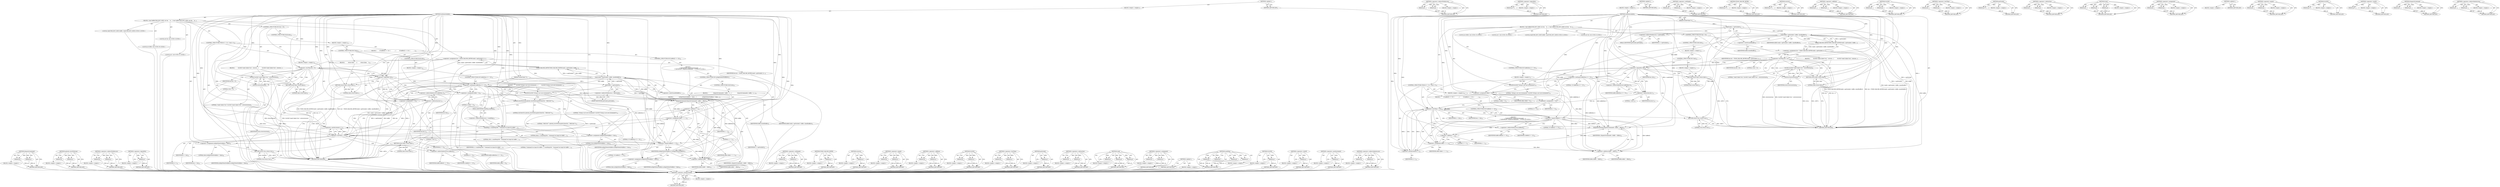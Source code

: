 digraph "&lt;operator&gt;.indirectIndexAccess" {
vulnerable_183 [label=<(METHOD,&lt;operator&gt;.postIncrement)>];
vulnerable_184 [label=<(PARAM,p1)>];
vulnerable_185 [label=<(BLOCK,&lt;empty&gt;,&lt;empty&gt;)>];
vulnerable_186 [label=<(METHOD_RETURN,ANY)>];
vulnerable_137 [label=<(METHOD,&lt;operator&gt;.indirectFieldAccess)>];
vulnerable_138 [label=<(PARAM,p1)>];
vulnerable_139 [label=<(PARAM,p2)>];
vulnerable_140 [label=<(BLOCK,&lt;empty&gt;,&lt;empty&gt;)>];
vulnerable_141 [label=<(METHOD_RETURN,ANY)>];
vulnerable_160 [label=<(METHOD,&lt;operator&gt;.logicalNot)>];
vulnerable_161 [label=<(PARAM,p1)>];
vulnerable_162 [label=<(BLOCK,&lt;empty&gt;,&lt;empty&gt;)>];
vulnerable_163 [label=<(METHOD_RETURN,ANY)>];
vulnerable_6 [label=<(METHOD,&lt;global&gt;)<SUB>1</SUB>>];
vulnerable_7 [label=<(BLOCK,&lt;empty&gt;,&lt;empty&gt;)<SUB>1</SUB>>];
vulnerable_8 [label=<(METHOD,onDataAvailable)<SUB>1</SUB>>];
vulnerable_9 [label=<(PARAM,SocketClient *c)<SUB>1</SUB>>];
vulnerable_10 [label=<(BLOCK,{
 char buffer[CMD_BUF_SIZE];
 int len;

    le...,{
 char buffer[CMD_BUF_SIZE];
 int len;

    le...)<SUB>1</SUB>>];
vulnerable_11 [label="<(LOCAL,char[CMD_BUF_SIZE] buffer: char[CMD_BUF_SIZE])<SUB>2</SUB>>"];
vulnerable_12 [label="<(LOCAL,int len: int)<SUB>3</SUB>>"];
vulnerable_13 [label=<(&lt;operator&gt;.assignment,len = TEMP_FAILURE_RETRY(read(c-&gt;getSocket(), b...)<SUB>5</SUB>>];
vulnerable_14 [label=<(IDENTIFIER,len,len = TEMP_FAILURE_RETRY(read(c-&gt;getSocket(), b...)<SUB>5</SUB>>];
vulnerable_15 [label=<(TEMP_FAILURE_RETRY,TEMP_FAILURE_RETRY(read(c-&gt;getSocket(), buffer,...)<SUB>5</SUB>>];
vulnerable_16 [label=<(read,read(c-&gt;getSocket(), buffer, sizeof(buffer)))<SUB>5</SUB>>];
vulnerable_17 [label=<(getSocket,c-&gt;getSocket())<SUB>5</SUB>>];
vulnerable_18 [label=<(&lt;operator&gt;.indirectFieldAccess,c-&gt;getSocket)<SUB>5</SUB>>];
vulnerable_19 [label=<(IDENTIFIER,c,c-&gt;getSocket())<SUB>5</SUB>>];
vulnerable_20 [label=<(FIELD_IDENTIFIER,getSocket,getSocket)<SUB>5</SUB>>];
vulnerable_21 [label=<(IDENTIFIER,buffer,read(c-&gt;getSocket(), buffer, sizeof(buffer)))<SUB>5</SUB>>];
vulnerable_22 [label=<(&lt;operator&gt;.sizeOf,sizeof(buffer))<SUB>5</SUB>>];
vulnerable_23 [label=<(IDENTIFIER,buffer,sizeof(buffer))<SUB>5</SUB>>];
vulnerable_24 [label=<(CONTROL_STRUCTURE,IF,if (len &lt; 0))<SUB>7</SUB>>];
vulnerable_25 [label=<(&lt;operator&gt;.lessThan,len &lt; 0)<SUB>7</SUB>>];
vulnerable_26 [label=<(IDENTIFIER,len,len &lt; 0)<SUB>7</SUB>>];
vulnerable_27 [label=<(LITERAL,0,len &lt; 0)<SUB>7</SUB>>];
vulnerable_28 [label=<(BLOCK,{
         SLOGE(&quot;read() failed (%s)&quot;, strerror...,{
         SLOGE(&quot;read() failed (%s)&quot;, strerror...)<SUB>7</SUB>>];
vulnerable_29 [label=<(SLOGE,SLOGE(&quot;read() failed (%s)&quot;, strerror(errno)))<SUB>8</SUB>>];
vulnerable_30 [label=<(LITERAL,&quot;read() failed (%s)&quot;,SLOGE(&quot;read() failed (%s)&quot;, strerror(errno)))<SUB>8</SUB>>];
vulnerable_31 [label=<(strerror,strerror(errno))<SUB>8</SUB>>];
vulnerable_32 [label=<(IDENTIFIER,errno,strerror(errno))<SUB>8</SUB>>];
vulnerable_33 [label=<(RETURN,return false;,return false;)<SUB>9</SUB>>];
vulnerable_34 [label=<(LITERAL,false,return false;)<SUB>9</SUB>>];
vulnerable_35 [label=<(CONTROL_STRUCTURE,ELSE,else)<SUB>10</SUB>>];
vulnerable_36 [label=<(BLOCK,&lt;empty&gt;,&lt;empty&gt;)<SUB>10</SUB>>];
vulnerable_37 [label=<(CONTROL_STRUCTURE,IF,if (!len))<SUB>10</SUB>>];
vulnerable_38 [label=<(&lt;operator&gt;.logicalNot,!len)<SUB>10</SUB>>];
vulnerable_39 [label=<(IDENTIFIER,len,!len)<SUB>10</SUB>>];
vulnerable_40 [label=<(BLOCK,&lt;empty&gt;,&lt;empty&gt;)<SUB>11</SUB>>];
vulnerable_41 [label=<(RETURN,return false;,return false;)<SUB>11</SUB>>];
vulnerable_42 [label=<(LITERAL,false,return false;)<SUB>11</SUB>>];
vulnerable_43 [label=<(CONTROL_STRUCTURE,IF,if (buffer[len-1] != '\0'))<SUB>12</SUB>>];
vulnerable_44 [label=<(&lt;operator&gt;.notEquals,buffer[len-1] != '\0')<SUB>12</SUB>>];
vulnerable_45 [label=<(&lt;operator&gt;.indirectIndexAccess,buffer[len-1])<SUB>12</SUB>>];
vulnerable_46 [label=<(IDENTIFIER,buffer,buffer[len-1] != '\0')<SUB>12</SUB>>];
vulnerable_47 [label=<(&lt;operator&gt;.subtraction,len-1)<SUB>12</SUB>>];
vulnerable_48 [label=<(IDENTIFIER,len,len-1)<SUB>12</SUB>>];
vulnerable_49 [label=<(LITERAL,1,len-1)<SUB>12</SUB>>];
vulnerable_50 [label=<(LITERAL,'\0',buffer[len-1] != '\0')<SUB>12</SUB>>];
vulnerable_51 [label=<(BLOCK,&lt;empty&gt;,&lt;empty&gt;)<SUB>13</SUB>>];
vulnerable_52 [label=<(SLOGW,SLOGW(&quot;String is not zero-terminated&quot;))<SUB>13</SUB>>];
vulnerable_53 [label=<(LITERAL,&quot;String is not zero-terminated&quot;,SLOGW(&quot;String is not zero-terminated&quot;))<SUB>13</SUB>>];
vulnerable_54 [label="<(LOCAL,int offset: int)<SUB>15</SUB>>"];
vulnerable_55 [label=<(&lt;operator&gt;.assignment,offset = 0)<SUB>15</SUB>>];
vulnerable_56 [label=<(IDENTIFIER,offset,offset = 0)<SUB>15</SUB>>];
vulnerable_57 [label=<(LITERAL,0,offset = 0)<SUB>15</SUB>>];
vulnerable_58 [label="<(LOCAL,int i: int)<SUB>16</SUB>>"];
vulnerable_59 [label=<(CONTROL_STRUCTURE,FOR,for (i = 0;i &lt; len;i++))<SUB>19</SUB>>];
vulnerable_60 [label=<(BLOCK,&lt;empty&gt;,&lt;empty&gt;)<SUB>19</SUB>>];
vulnerable_61 [label=<(&lt;operator&gt;.assignment,i = 0)<SUB>19</SUB>>];
vulnerable_62 [label=<(IDENTIFIER,i,i = 0)<SUB>19</SUB>>];
vulnerable_63 [label=<(LITERAL,0,i = 0)<SUB>19</SUB>>];
vulnerable_64 [label=<(&lt;operator&gt;.lessThan,i &lt; len)<SUB>19</SUB>>];
vulnerable_65 [label=<(IDENTIFIER,i,i &lt; len)<SUB>19</SUB>>];
vulnerable_66 [label=<(IDENTIFIER,len,i &lt; len)<SUB>19</SUB>>];
vulnerable_67 [label=<(&lt;operator&gt;.postIncrement,i++)<SUB>19</SUB>>];
vulnerable_68 [label=<(IDENTIFIER,i,i++)<SUB>19</SUB>>];
vulnerable_69 [label=<(BLOCK,{
         if (buffer[i] == '\0') {
           ...,{
         if (buffer[i] == '\0') {
           ...)<SUB>19</SUB>>];
vulnerable_70 [label=<(CONTROL_STRUCTURE,IF,if (buffer[i] == '\0'))<SUB>20</SUB>>];
vulnerable_71 [label=<(&lt;operator&gt;.equals,buffer[i] == '\0')<SUB>20</SUB>>];
vulnerable_72 [label=<(&lt;operator&gt;.indirectIndexAccess,buffer[i])<SUB>20</SUB>>];
vulnerable_73 [label=<(IDENTIFIER,buffer,buffer[i] == '\0')<SUB>20</SUB>>];
vulnerable_74 [label=<(IDENTIFIER,i,buffer[i] == '\0')<SUB>20</SUB>>];
vulnerable_75 [label=<(LITERAL,'\0',buffer[i] == '\0')<SUB>20</SUB>>];
vulnerable_76 [label="<(BLOCK,{
             /* IMPORTANT: dispatchCommand() ...,{
             /* IMPORTANT: dispatchCommand() ...)<SUB>20</SUB>>"];
vulnerable_77 [label=<(dispatchCommand,dispatchCommand(c, buffer + offset))<SUB>22</SUB>>];
vulnerable_78 [label=<(IDENTIFIER,c,dispatchCommand(c, buffer + offset))<SUB>22</SUB>>];
vulnerable_79 [label=<(&lt;operator&gt;.addition,buffer + offset)<SUB>22</SUB>>];
vulnerable_80 [label=<(IDENTIFIER,buffer,buffer + offset)<SUB>22</SUB>>];
vulnerable_81 [label=<(IDENTIFIER,offset,buffer + offset)<SUB>22</SUB>>];
vulnerable_82 [label=<(&lt;operator&gt;.assignment,offset = i + 1)<SUB>23</SUB>>];
vulnerable_83 [label=<(IDENTIFIER,offset,offset = i + 1)<SUB>23</SUB>>];
vulnerable_84 [label=<(&lt;operator&gt;.addition,i + 1)<SUB>23</SUB>>];
vulnerable_85 [label=<(IDENTIFIER,i,i + 1)<SUB>23</SUB>>];
vulnerable_86 [label=<(LITERAL,1,i + 1)<SUB>23</SUB>>];
vulnerable_87 [label=<(RETURN,return true;,return true;)<SUB>27</SUB>>];
vulnerable_88 [label=<(LITERAL,true,return true;)<SUB>27</SUB>>];
vulnerable_89 [label=<(METHOD_RETURN,bool)<SUB>1</SUB>>];
vulnerable_91 [label=<(METHOD_RETURN,ANY)<SUB>1</SUB>>];
vulnerable_164 [label=<(METHOD,&lt;operator&gt;.notEquals)>];
vulnerable_165 [label=<(PARAM,p1)>];
vulnerable_166 [label=<(PARAM,p2)>];
vulnerable_167 [label=<(BLOCK,&lt;empty&gt;,&lt;empty&gt;)>];
vulnerable_168 [label=<(METHOD_RETURN,ANY)>];
vulnerable_123 [label=<(METHOD,TEMP_FAILURE_RETRY)>];
vulnerable_124 [label=<(PARAM,p1)>];
vulnerable_125 [label=<(BLOCK,&lt;empty&gt;,&lt;empty&gt;)>];
vulnerable_126 [label=<(METHOD_RETURN,ANY)>];
vulnerable_156 [label=<(METHOD,strerror)>];
vulnerable_157 [label=<(PARAM,p1)>];
vulnerable_158 [label=<(BLOCK,&lt;empty&gt;,&lt;empty&gt;)>];
vulnerable_159 [label=<(METHOD_RETURN,ANY)>];
vulnerable_197 [label=<(METHOD,&lt;operator&gt;.addition)>];
vulnerable_198 [label=<(PARAM,p1)>];
vulnerable_199 [label=<(PARAM,p2)>];
vulnerable_200 [label=<(BLOCK,&lt;empty&gt;,&lt;empty&gt;)>];
vulnerable_201 [label=<(METHOD_RETURN,ANY)>];
vulnerable_151 [label=<(METHOD,SLOGE)>];
vulnerable_152 [label=<(PARAM,p1)>];
vulnerable_153 [label=<(PARAM,p2)>];
vulnerable_154 [label=<(BLOCK,&lt;empty&gt;,&lt;empty&gt;)>];
vulnerable_155 [label=<(METHOD_RETURN,ANY)>];
vulnerable_146 [label=<(METHOD,&lt;operator&gt;.lessThan)>];
vulnerable_147 [label=<(PARAM,p1)>];
vulnerable_148 [label=<(PARAM,p2)>];
vulnerable_149 [label=<(BLOCK,&lt;empty&gt;,&lt;empty&gt;)>];
vulnerable_150 [label=<(METHOD_RETURN,ANY)>];
vulnerable_133 [label=<(METHOD,getSocket)>];
vulnerable_134 [label=<(PARAM,p1)>];
vulnerable_135 [label=<(BLOCK,&lt;empty&gt;,&lt;empty&gt;)>];
vulnerable_136 [label=<(METHOD_RETURN,ANY)>];
vulnerable_174 [label=<(METHOD,&lt;operator&gt;.subtraction)>];
vulnerable_175 [label=<(PARAM,p1)>];
vulnerable_176 [label=<(PARAM,p2)>];
vulnerable_177 [label=<(BLOCK,&lt;empty&gt;,&lt;empty&gt;)>];
vulnerable_178 [label=<(METHOD_RETURN,ANY)>];
vulnerable_127 [label=<(METHOD,read)>];
vulnerable_128 [label=<(PARAM,p1)>];
vulnerable_129 [label=<(PARAM,p2)>];
vulnerable_130 [label=<(PARAM,p3)>];
vulnerable_131 [label=<(BLOCK,&lt;empty&gt;,&lt;empty&gt;)>];
vulnerable_132 [label=<(METHOD_RETURN,ANY)>];
vulnerable_118 [label=<(METHOD,&lt;operator&gt;.assignment)>];
vulnerable_119 [label=<(PARAM,p1)>];
vulnerable_120 [label=<(PARAM,p2)>];
vulnerable_121 [label=<(BLOCK,&lt;empty&gt;,&lt;empty&gt;)>];
vulnerable_122 [label=<(METHOD_RETURN,ANY)>];
vulnerable_112 [label=<(METHOD,&lt;global&gt;)<SUB>1</SUB>>];
vulnerable_113 [label=<(BLOCK,&lt;empty&gt;,&lt;empty&gt;)>];
vulnerable_114 [label=<(METHOD_RETURN,ANY)>];
vulnerable_187 [label=<(METHOD,&lt;operator&gt;.equals)>];
vulnerable_188 [label=<(PARAM,p1)>];
vulnerable_189 [label=<(PARAM,p2)>];
vulnerable_190 [label=<(BLOCK,&lt;empty&gt;,&lt;empty&gt;)>];
vulnerable_191 [label=<(METHOD_RETURN,ANY)>];
vulnerable_179 [label=<(METHOD,SLOGW)>];
vulnerable_180 [label=<(PARAM,p1)>];
vulnerable_181 [label=<(BLOCK,&lt;empty&gt;,&lt;empty&gt;)>];
vulnerable_182 [label=<(METHOD_RETURN,ANY)>];
vulnerable_142 [label=<(METHOD,&lt;operator&gt;.sizeOf)>];
vulnerable_143 [label=<(PARAM,p1)>];
vulnerable_144 [label=<(BLOCK,&lt;empty&gt;,&lt;empty&gt;)>];
vulnerable_145 [label=<(METHOD_RETURN,ANY)>];
vulnerable_192 [label=<(METHOD,dispatchCommand)>];
vulnerable_193 [label=<(PARAM,p1)>];
vulnerable_194 [label=<(PARAM,p2)>];
vulnerable_195 [label=<(BLOCK,&lt;empty&gt;,&lt;empty&gt;)>];
vulnerable_196 [label=<(METHOD_RETURN,ANY)>];
vulnerable_169 [label=<(METHOD,&lt;operator&gt;.indirectIndexAccess)>];
vulnerable_170 [label=<(PARAM,p1)>];
vulnerable_171 [label=<(PARAM,p2)>];
vulnerable_172 [label=<(BLOCK,&lt;empty&gt;,&lt;empty&gt;)>];
vulnerable_173 [label=<(METHOD_RETURN,ANY)>];
fixed_236 [label=<(METHOD,dispatchCommand)>];
fixed_237 [label=<(PARAM,p1)>];
fixed_238 [label=<(PARAM,p2)>];
fixed_239 [label=<(BLOCK,&lt;empty&gt;,&lt;empty&gt;)>];
fixed_240 [label=<(METHOD_RETURN,ANY)>];
fixed_215 [label=<(METHOD,android_errorWriteLog)>];
fixed_216 [label=<(PARAM,p1)>];
fixed_217 [label=<(PARAM,p2)>];
fixed_218 [label=<(BLOCK,&lt;empty&gt;,&lt;empty&gt;)>];
fixed_219 [label=<(METHOD_RETURN,ANY)>];
fixed_169 [label=<(METHOD,&lt;operator&gt;.indirectFieldAccess)>];
fixed_170 [label=<(PARAM,p1)>];
fixed_171 [label=<(PARAM,p2)>];
fixed_172 [label=<(BLOCK,&lt;empty&gt;,&lt;empty&gt;)>];
fixed_173 [label=<(METHOD_RETURN,ANY)>];
fixed_192 [label=<(METHOD,&lt;operator&gt;.logicalNot)>];
fixed_193 [label=<(PARAM,p1)>];
fixed_194 [label=<(BLOCK,&lt;empty&gt;,&lt;empty&gt;)>];
fixed_195 [label=<(METHOD_RETURN,ANY)>];
fixed_6 [label=<(METHOD,&lt;global&gt;)<SUB>1</SUB>>];
fixed_7 [label=<(BLOCK,&lt;empty&gt;,&lt;empty&gt;)<SUB>1</SUB>>];
fixed_8 [label=<(METHOD,onDataAvailable)<SUB>1</SUB>>];
fixed_9 [label=<(PARAM,SocketClient *c)<SUB>1</SUB>>];
fixed_10 [label=<(BLOCK,{
 char buffer[CMD_BUF_SIZE];
 int len;

    le...,{
 char buffer[CMD_BUF_SIZE];
 int len;

    le...)<SUB>1</SUB>>];
fixed_11 [label="<(LOCAL,char[CMD_BUF_SIZE] buffer: char[CMD_BUF_SIZE])<SUB>2</SUB>>"];
fixed_12 [label="<(LOCAL,int len: int)<SUB>3</SUB>>"];
fixed_13 [label=<(&lt;operator&gt;.assignment,len = TEMP_FAILURE_RETRY(read(c-&gt;getSocket(), b...)<SUB>5</SUB>>];
fixed_14 [label=<(IDENTIFIER,len,len = TEMP_FAILURE_RETRY(read(c-&gt;getSocket(), b...)<SUB>5</SUB>>];
fixed_15 [label=<(TEMP_FAILURE_RETRY,TEMP_FAILURE_RETRY(read(c-&gt;getSocket(), buffer,...)<SUB>5</SUB>>];
fixed_16 [label=<(read,read(c-&gt;getSocket(), buffer, sizeof(buffer)))<SUB>5</SUB>>];
fixed_17 [label=<(getSocket,c-&gt;getSocket())<SUB>5</SUB>>];
fixed_18 [label=<(&lt;operator&gt;.indirectFieldAccess,c-&gt;getSocket)<SUB>5</SUB>>];
fixed_19 [label=<(IDENTIFIER,c,c-&gt;getSocket())<SUB>5</SUB>>];
fixed_20 [label=<(FIELD_IDENTIFIER,getSocket,getSocket)<SUB>5</SUB>>];
fixed_21 [label=<(IDENTIFIER,buffer,read(c-&gt;getSocket(), buffer, sizeof(buffer)))<SUB>5</SUB>>];
fixed_22 [label=<(&lt;operator&gt;.sizeOf,sizeof(buffer))<SUB>5</SUB>>];
fixed_23 [label=<(IDENTIFIER,buffer,sizeof(buffer))<SUB>5</SUB>>];
fixed_24 [label=<(CONTROL_STRUCTURE,IF,if (len &lt; 0))<SUB>7</SUB>>];
fixed_25 [label=<(&lt;operator&gt;.lessThan,len &lt; 0)<SUB>7</SUB>>];
fixed_26 [label=<(IDENTIFIER,len,len &lt; 0)<SUB>7</SUB>>];
fixed_27 [label=<(LITERAL,0,len &lt; 0)<SUB>7</SUB>>];
fixed_28 [label=<(BLOCK,{
         SLOGE(&quot;read() failed (%s)&quot;, strerror...,{
         SLOGE(&quot;read() failed (%s)&quot;, strerror...)<SUB>7</SUB>>];
fixed_29 [label=<(SLOGE,SLOGE(&quot;read() failed (%s)&quot;, strerror(errno)))<SUB>8</SUB>>];
fixed_30 [label=<(LITERAL,&quot;read() failed (%s)&quot;,SLOGE(&quot;read() failed (%s)&quot;, strerror(errno)))<SUB>8</SUB>>];
fixed_31 [label=<(strerror,strerror(errno))<SUB>8</SUB>>];
fixed_32 [label=<(IDENTIFIER,errno,strerror(errno))<SUB>8</SUB>>];
fixed_33 [label=<(RETURN,return false;,return false;)<SUB>9</SUB>>];
fixed_34 [label=<(LITERAL,false,return false;)<SUB>9</SUB>>];
fixed_35 [label=<(CONTROL_STRUCTURE,ELSE,else)<SUB>10</SUB>>];
fixed_36 [label=<(BLOCK,&lt;empty&gt;,&lt;empty&gt;)<SUB>10</SUB>>];
fixed_37 [label=<(CONTROL_STRUCTURE,IF,if (!len))<SUB>10</SUB>>];
fixed_38 [label=<(&lt;operator&gt;.logicalNot,!len)<SUB>10</SUB>>];
fixed_39 [label=<(IDENTIFIER,len,!len)<SUB>10</SUB>>];
fixed_40 [label=<(BLOCK,{
         return false;
    },{
         return false;
    })<SUB>10</SUB>>];
fixed_41 [label=<(RETURN,return false;,return false;)<SUB>11</SUB>>];
fixed_42 [label=<(LITERAL,false,return false;)<SUB>11</SUB>>];
fixed_43 [label=<(CONTROL_STRUCTURE,ELSE,else)<SUB>12</SUB>>];
fixed_44 [label=<(BLOCK,&lt;empty&gt;,&lt;empty&gt;)<SUB>12</SUB>>];
fixed_45 [label=<(CONTROL_STRUCTURE,IF,if (buffer[len-1] != '\0'))<SUB>12</SUB>>];
fixed_46 [label=<(&lt;operator&gt;.notEquals,buffer[len-1] != '\0')<SUB>12</SUB>>];
fixed_47 [label=<(&lt;operator&gt;.indirectIndexAccess,buffer[len-1])<SUB>12</SUB>>];
fixed_48 [label=<(IDENTIFIER,buffer,buffer[len-1] != '\0')<SUB>12</SUB>>];
fixed_49 [label=<(&lt;operator&gt;.subtraction,len-1)<SUB>12</SUB>>];
fixed_50 [label=<(IDENTIFIER,len,len-1)<SUB>12</SUB>>];
fixed_51 [label=<(LITERAL,1,len-1)<SUB>12</SUB>>];
fixed_52 [label=<(LITERAL,'\0',buffer[len-1] != '\0')<SUB>12</SUB>>];
fixed_53 [label=<(BLOCK,{
         SLOGW(&quot;String is not zero-terminated...,{
         SLOGW(&quot;String is not zero-terminated...)<SUB>12</SUB>>];
fixed_54 [label=<(SLOGW,SLOGW(&quot;String is not zero-terminated&quot;))<SUB>13</SUB>>];
fixed_55 [label=<(LITERAL,&quot;String is not zero-terminated&quot;,SLOGW(&quot;String is not zero-terminated&quot;))<SUB>13</SUB>>];
fixed_56 [label=<(android_errorWriteLog,android_errorWriteLog(0x534e4554, &quot;29831647&quot;))<SUB>14</SUB>>];
fixed_57 [label=<(LITERAL,0x534e4554,android_errorWriteLog(0x534e4554, &quot;29831647&quot;))<SUB>14</SUB>>];
fixed_58 [label=<(LITERAL,&quot;29831647&quot;,android_errorWriteLog(0x534e4554, &quot;29831647&quot;))<SUB>14</SUB>>];
fixed_59 [label=<(sendMsg,c-&gt;sendMsg(500, &quot;Command too large for buffer&quot;,...)<SUB>15</SUB>>];
fixed_60 [label=<(&lt;operator&gt;.indirectFieldAccess,c-&gt;sendMsg)<SUB>15</SUB>>];
fixed_61 [label=<(IDENTIFIER,c,c-&gt;sendMsg(500, &quot;Command too large for buffer&quot;,...)<SUB>15</SUB>>];
fixed_62 [label=<(FIELD_IDENTIFIER,sendMsg,sendMsg)<SUB>15</SUB>>];
fixed_63 [label=<(LITERAL,500,c-&gt;sendMsg(500, &quot;Command too large for buffer&quot;,...)<SUB>15</SUB>>];
fixed_64 [label=<(LITERAL,&quot;Command too large for buffer&quot;,c-&gt;sendMsg(500, &quot;Command too large for buffer&quot;,...)<SUB>15</SUB>>];
fixed_65 [label=<(LITERAL,false,c-&gt;sendMsg(500, &quot;Command too large for buffer&quot;,...)<SUB>15</SUB>>];
fixed_66 [label=<(&lt;operator&gt;.assignment,mSkipToNextNullByte = true)<SUB>16</SUB>>];
fixed_67 [label=<(IDENTIFIER,mSkipToNextNullByte,mSkipToNextNullByte = true)<SUB>16</SUB>>];
fixed_68 [label=<(LITERAL,true,mSkipToNextNullByte = true)<SUB>16</SUB>>];
fixed_69 [label=<(RETURN,return false;,return false;)<SUB>17</SUB>>];
fixed_70 [label=<(LITERAL,false,return false;)<SUB>17</SUB>>];
fixed_71 [label="<(LOCAL,int offset: int)<SUB>20</SUB>>"];
fixed_72 [label=<(&lt;operator&gt;.assignment,offset = 0)<SUB>20</SUB>>];
fixed_73 [label=<(IDENTIFIER,offset,offset = 0)<SUB>20</SUB>>];
fixed_74 [label=<(LITERAL,0,offset = 0)<SUB>20</SUB>>];
fixed_75 [label="<(LOCAL,int i: int)<SUB>21</SUB>>"];
fixed_76 [label=<(CONTROL_STRUCTURE,FOR,for (i = 0;i &lt; len;i++))<SUB>24</SUB>>];
fixed_77 [label=<(BLOCK,&lt;empty&gt;,&lt;empty&gt;)<SUB>24</SUB>>];
fixed_78 [label=<(&lt;operator&gt;.assignment,i = 0)<SUB>24</SUB>>];
fixed_79 [label=<(IDENTIFIER,i,i = 0)<SUB>24</SUB>>];
fixed_80 [label=<(LITERAL,0,i = 0)<SUB>24</SUB>>];
fixed_81 [label=<(&lt;operator&gt;.lessThan,i &lt; len)<SUB>24</SUB>>];
fixed_82 [label=<(IDENTIFIER,i,i &lt; len)<SUB>24</SUB>>];
fixed_83 [label=<(IDENTIFIER,len,i &lt; len)<SUB>24</SUB>>];
fixed_84 [label=<(&lt;operator&gt;.postIncrement,i++)<SUB>24</SUB>>];
fixed_85 [label=<(IDENTIFIER,i,i++)<SUB>24</SUB>>];
fixed_86 [label=<(BLOCK,{
         if (buffer[i] == '\0') {
           ...,{
         if (buffer[i] == '\0') {
           ...)<SUB>24</SUB>>];
fixed_87 [label=<(CONTROL_STRUCTURE,IF,if (buffer[i] == '\0'))<SUB>25</SUB>>];
fixed_88 [label=<(&lt;operator&gt;.equals,buffer[i] == '\0')<SUB>25</SUB>>];
fixed_89 [label=<(&lt;operator&gt;.indirectIndexAccess,buffer[i])<SUB>25</SUB>>];
fixed_90 [label=<(IDENTIFIER,buffer,buffer[i] == '\0')<SUB>25</SUB>>];
fixed_91 [label=<(IDENTIFIER,i,buffer[i] == '\0')<SUB>25</SUB>>];
fixed_92 [label=<(LITERAL,'\0',buffer[i] == '\0')<SUB>25</SUB>>];
fixed_93 [label="<(BLOCK,{
             /* IMPORTANT: dispatchCommand() ...,{
             /* IMPORTANT: dispatchCommand() ...)<SUB>25</SUB>>"];
fixed_94 [label=<(CONTROL_STRUCTURE,IF,if (mSkipToNextNullByte))<SUB>27</SUB>>];
fixed_95 [label=<(IDENTIFIER,mSkipToNextNullByte,if (mSkipToNextNullByte))<SUB>27</SUB>>];
fixed_96 [label=<(BLOCK,{
                mSkipToNextNullByte = false;
...,{
                mSkipToNextNullByte = false;
...)<SUB>27</SUB>>];
fixed_97 [label=<(&lt;operator&gt;.assignment,mSkipToNextNullByte = false)<SUB>28</SUB>>];
fixed_98 [label=<(IDENTIFIER,mSkipToNextNullByte,mSkipToNextNullByte = false)<SUB>28</SUB>>];
fixed_99 [label=<(LITERAL,false,mSkipToNextNullByte = false)<SUB>28</SUB>>];
fixed_100 [label=<(CONTROL_STRUCTURE,ELSE,else)<SUB>29</SUB>>];
fixed_101 [label=<(BLOCK,{
                dispatchCommand(c, buffer + o...,{
                dispatchCommand(c, buffer + o...)<SUB>29</SUB>>];
fixed_102 [label=<(dispatchCommand,dispatchCommand(c, buffer + offset))<SUB>30</SUB>>];
fixed_103 [label=<(IDENTIFIER,c,dispatchCommand(c, buffer + offset))<SUB>30</SUB>>];
fixed_104 [label=<(&lt;operator&gt;.addition,buffer + offset)<SUB>30</SUB>>];
fixed_105 [label=<(IDENTIFIER,buffer,buffer + offset)<SUB>30</SUB>>];
fixed_106 [label=<(IDENTIFIER,offset,buffer + offset)<SUB>30</SUB>>];
fixed_107 [label=<(&lt;operator&gt;.assignment,offset = i + 1)<SUB>32</SUB>>];
fixed_108 [label=<(IDENTIFIER,offset,offset = i + 1)<SUB>32</SUB>>];
fixed_109 [label=<(&lt;operator&gt;.addition,i + 1)<SUB>32</SUB>>];
fixed_110 [label=<(IDENTIFIER,i,i + 1)<SUB>32</SUB>>];
fixed_111 [label=<(LITERAL,1,i + 1)<SUB>32</SUB>>];
fixed_112 [label=<(&lt;operator&gt;.assignment,mSkipToNextNullByte = false)<SUB>36</SUB>>];
fixed_113 [label=<(IDENTIFIER,mSkipToNextNullByte,mSkipToNextNullByte = false)<SUB>36</SUB>>];
fixed_114 [label=<(LITERAL,false,mSkipToNextNullByte = false)<SUB>36</SUB>>];
fixed_115 [label=<(RETURN,return true;,return true;)<SUB>37</SUB>>];
fixed_116 [label=<(LITERAL,true,return true;)<SUB>37</SUB>>];
fixed_117 [label=<(METHOD_RETURN,bool)<SUB>1</SUB>>];
fixed_119 [label=<(METHOD_RETURN,ANY)<SUB>1</SUB>>];
fixed_196 [label=<(METHOD,&lt;operator&gt;.notEquals)>];
fixed_197 [label=<(PARAM,p1)>];
fixed_198 [label=<(PARAM,p2)>];
fixed_199 [label=<(BLOCK,&lt;empty&gt;,&lt;empty&gt;)>];
fixed_200 [label=<(METHOD_RETURN,ANY)>];
fixed_155 [label=<(METHOD,TEMP_FAILURE_RETRY)>];
fixed_156 [label=<(PARAM,p1)>];
fixed_157 [label=<(BLOCK,&lt;empty&gt;,&lt;empty&gt;)>];
fixed_158 [label=<(METHOD_RETURN,ANY)>];
fixed_188 [label=<(METHOD,strerror)>];
fixed_189 [label=<(PARAM,p1)>];
fixed_190 [label=<(BLOCK,&lt;empty&gt;,&lt;empty&gt;)>];
fixed_191 [label=<(METHOD_RETURN,ANY)>];
fixed_231 [label=<(METHOD,&lt;operator&gt;.equals)>];
fixed_232 [label=<(PARAM,p1)>];
fixed_233 [label=<(PARAM,p2)>];
fixed_234 [label=<(BLOCK,&lt;empty&gt;,&lt;empty&gt;)>];
fixed_235 [label=<(METHOD_RETURN,ANY)>];
fixed_241 [label=<(METHOD,&lt;operator&gt;.addition)>];
fixed_242 [label=<(PARAM,p1)>];
fixed_243 [label=<(PARAM,p2)>];
fixed_244 [label=<(BLOCK,&lt;empty&gt;,&lt;empty&gt;)>];
fixed_245 [label=<(METHOD_RETURN,ANY)>];
fixed_183 [label=<(METHOD,SLOGE)>];
fixed_184 [label=<(PARAM,p1)>];
fixed_185 [label=<(PARAM,p2)>];
fixed_186 [label=<(BLOCK,&lt;empty&gt;,&lt;empty&gt;)>];
fixed_187 [label=<(METHOD_RETURN,ANY)>];
fixed_178 [label=<(METHOD,&lt;operator&gt;.lessThan)>];
fixed_179 [label=<(PARAM,p1)>];
fixed_180 [label=<(PARAM,p2)>];
fixed_181 [label=<(BLOCK,&lt;empty&gt;,&lt;empty&gt;)>];
fixed_182 [label=<(METHOD_RETURN,ANY)>];
fixed_165 [label=<(METHOD,getSocket)>];
fixed_166 [label=<(PARAM,p1)>];
fixed_167 [label=<(BLOCK,&lt;empty&gt;,&lt;empty&gt;)>];
fixed_168 [label=<(METHOD_RETURN,ANY)>];
fixed_206 [label=<(METHOD,&lt;operator&gt;.subtraction)>];
fixed_207 [label=<(PARAM,p1)>];
fixed_208 [label=<(PARAM,p2)>];
fixed_209 [label=<(BLOCK,&lt;empty&gt;,&lt;empty&gt;)>];
fixed_210 [label=<(METHOD_RETURN,ANY)>];
fixed_159 [label=<(METHOD,read)>];
fixed_160 [label=<(PARAM,p1)>];
fixed_161 [label=<(PARAM,p2)>];
fixed_162 [label=<(PARAM,p3)>];
fixed_163 [label=<(BLOCK,&lt;empty&gt;,&lt;empty&gt;)>];
fixed_164 [label=<(METHOD_RETURN,ANY)>];
fixed_150 [label=<(METHOD,&lt;operator&gt;.assignment)>];
fixed_151 [label=<(PARAM,p1)>];
fixed_152 [label=<(PARAM,p2)>];
fixed_153 [label=<(BLOCK,&lt;empty&gt;,&lt;empty&gt;)>];
fixed_154 [label=<(METHOD_RETURN,ANY)>];
fixed_144 [label=<(METHOD,&lt;global&gt;)<SUB>1</SUB>>];
fixed_145 [label=<(BLOCK,&lt;empty&gt;,&lt;empty&gt;)>];
fixed_146 [label=<(METHOD_RETURN,ANY)>];
fixed_220 [label=<(METHOD,sendMsg)>];
fixed_221 [label=<(PARAM,p1)>];
fixed_222 [label=<(PARAM,p2)>];
fixed_223 [label=<(PARAM,p3)>];
fixed_224 [label=<(PARAM,p4)>];
fixed_225 [label=<(BLOCK,&lt;empty&gt;,&lt;empty&gt;)>];
fixed_226 [label=<(METHOD_RETURN,ANY)>];
fixed_211 [label=<(METHOD,SLOGW)>];
fixed_212 [label=<(PARAM,p1)>];
fixed_213 [label=<(BLOCK,&lt;empty&gt;,&lt;empty&gt;)>];
fixed_214 [label=<(METHOD_RETURN,ANY)>];
fixed_174 [label=<(METHOD,&lt;operator&gt;.sizeOf)>];
fixed_175 [label=<(PARAM,p1)>];
fixed_176 [label=<(BLOCK,&lt;empty&gt;,&lt;empty&gt;)>];
fixed_177 [label=<(METHOD_RETURN,ANY)>];
fixed_227 [label=<(METHOD,&lt;operator&gt;.postIncrement)>];
fixed_228 [label=<(PARAM,p1)>];
fixed_229 [label=<(BLOCK,&lt;empty&gt;,&lt;empty&gt;)>];
fixed_230 [label=<(METHOD_RETURN,ANY)>];
fixed_201 [label=<(METHOD,&lt;operator&gt;.indirectIndexAccess)>];
fixed_202 [label=<(PARAM,p1)>];
fixed_203 [label=<(PARAM,p2)>];
fixed_204 [label=<(BLOCK,&lt;empty&gt;,&lt;empty&gt;)>];
fixed_205 [label=<(METHOD_RETURN,ANY)>];
vulnerable_183 -> vulnerable_184  [key=0, label="AST: "];
vulnerable_183 -> vulnerable_184  [key=1, label="DDG: "];
vulnerable_183 -> vulnerable_185  [key=0, label="AST: "];
vulnerable_183 -> vulnerable_186  [key=0, label="AST: "];
vulnerable_183 -> vulnerable_186  [key=1, label="CFG: "];
vulnerable_184 -> vulnerable_186  [key=0, label="DDG: p1"];
vulnerable_137 -> vulnerable_138  [key=0, label="AST: "];
vulnerable_137 -> vulnerable_138  [key=1, label="DDG: "];
vulnerable_137 -> vulnerable_140  [key=0, label="AST: "];
vulnerable_137 -> vulnerable_139  [key=0, label="AST: "];
vulnerable_137 -> vulnerable_139  [key=1, label="DDG: "];
vulnerable_137 -> vulnerable_141  [key=0, label="AST: "];
vulnerable_137 -> vulnerable_141  [key=1, label="CFG: "];
vulnerable_138 -> vulnerable_141  [key=0, label="DDG: p1"];
vulnerable_139 -> vulnerable_141  [key=0, label="DDG: p2"];
vulnerable_160 -> vulnerable_161  [key=0, label="AST: "];
vulnerable_160 -> vulnerable_161  [key=1, label="DDG: "];
vulnerable_160 -> vulnerable_162  [key=0, label="AST: "];
vulnerable_160 -> vulnerable_163  [key=0, label="AST: "];
vulnerable_160 -> vulnerable_163  [key=1, label="CFG: "];
vulnerable_161 -> vulnerable_163  [key=0, label="DDG: p1"];
vulnerable_6 -> vulnerable_7  [key=0, label="AST: "];
vulnerable_6 -> vulnerable_91  [key=0, label="AST: "];
vulnerable_6 -> vulnerable_91  [key=1, label="CFG: "];
vulnerable_7 -> vulnerable_8  [key=0, label="AST: "];
vulnerable_8 -> vulnerable_9  [key=0, label="AST: "];
vulnerable_8 -> vulnerable_9  [key=1, label="DDG: "];
vulnerable_8 -> vulnerable_10  [key=0, label="AST: "];
vulnerable_8 -> vulnerable_89  [key=0, label="AST: "];
vulnerable_8 -> vulnerable_20  [key=0, label="CFG: "];
vulnerable_8 -> vulnerable_55  [key=0, label="DDG: "];
vulnerable_8 -> vulnerable_87  [key=0, label="DDG: "];
vulnerable_8 -> vulnerable_88  [key=0, label="DDG: "];
vulnerable_8 -> vulnerable_25  [key=0, label="DDG: "];
vulnerable_8 -> vulnerable_33  [key=0, label="DDG: "];
vulnerable_8 -> vulnerable_44  [key=0, label="DDG: "];
vulnerable_8 -> vulnerable_61  [key=0, label="DDG: "];
vulnerable_8 -> vulnerable_64  [key=0, label="DDG: "];
vulnerable_8 -> vulnerable_67  [key=0, label="DDG: "];
vulnerable_8 -> vulnerable_16  [key=0, label="DDG: "];
vulnerable_8 -> vulnerable_29  [key=0, label="DDG: "];
vulnerable_8 -> vulnerable_34  [key=0, label="DDG: "];
vulnerable_8 -> vulnerable_52  [key=0, label="DDG: "];
vulnerable_8 -> vulnerable_31  [key=0, label="DDG: "];
vulnerable_8 -> vulnerable_47  [key=0, label="DDG: "];
vulnerable_8 -> vulnerable_71  [key=0, label="DDG: "];
vulnerable_8 -> vulnerable_82  [key=0, label="DDG: "];
vulnerable_8 -> vulnerable_38  [key=0, label="DDG: "];
vulnerable_8 -> vulnerable_41  [key=0, label="DDG: "];
vulnerable_8 -> vulnerable_77  [key=0, label="DDG: "];
vulnerable_8 -> vulnerable_42  [key=0, label="DDG: "];
vulnerable_8 -> vulnerable_79  [key=0, label="DDG: "];
vulnerable_8 -> vulnerable_84  [key=0, label="DDG: "];
vulnerable_9 -> vulnerable_89  [key=0, label="DDG: c"];
vulnerable_9 -> vulnerable_17  [key=0, label="DDG: c"];
vulnerable_9 -> vulnerable_77  [key=0, label="DDG: c"];
vulnerable_10 -> vulnerable_11  [key=0, label="AST: "];
vulnerable_10 -> vulnerable_12  [key=0, label="AST: "];
vulnerable_10 -> vulnerable_13  [key=0, label="AST: "];
vulnerable_10 -> vulnerable_24  [key=0, label="AST: "];
vulnerable_10 -> vulnerable_43  [key=0, label="AST: "];
vulnerable_10 -> vulnerable_54  [key=0, label="AST: "];
vulnerable_10 -> vulnerable_55  [key=0, label="AST: "];
vulnerable_10 -> vulnerable_58  [key=0, label="AST: "];
vulnerable_10 -> vulnerable_59  [key=0, label="AST: "];
vulnerable_10 -> vulnerable_87  [key=0, label="AST: "];
vulnerable_13 -> vulnerable_14  [key=0, label="AST: "];
vulnerable_13 -> vulnerable_15  [key=0, label="AST: "];
vulnerable_13 -> vulnerable_25  [key=0, label="CFG: "];
vulnerable_13 -> vulnerable_25  [key=1, label="DDG: len"];
vulnerable_13 -> vulnerable_89  [key=0, label="DDG: TEMP_FAILURE_RETRY(read(c-&gt;getSocket(), buffer, sizeof(buffer)))"];
vulnerable_13 -> vulnerable_89  [key=1, label="DDG: len = TEMP_FAILURE_RETRY(read(c-&gt;getSocket(), buffer, sizeof(buffer)))"];
vulnerable_15 -> vulnerable_16  [key=0, label="AST: "];
vulnerable_15 -> vulnerable_13  [key=0, label="CFG: "];
vulnerable_15 -> vulnerable_13  [key=1, label="DDG: read(c-&gt;getSocket(), buffer, sizeof(buffer))"];
vulnerable_15 -> vulnerable_89  [key=0, label="DDG: read(c-&gt;getSocket(), buffer, sizeof(buffer))"];
vulnerable_16 -> vulnerable_17  [key=0, label="AST: "];
vulnerable_16 -> vulnerable_21  [key=0, label="AST: "];
vulnerable_16 -> vulnerable_22  [key=0, label="AST: "];
vulnerable_16 -> vulnerable_15  [key=0, label="CFG: "];
vulnerable_16 -> vulnerable_15  [key=1, label="DDG: c-&gt;getSocket()"];
vulnerable_16 -> vulnerable_15  [key=2, label="DDG: buffer"];
vulnerable_16 -> vulnerable_89  [key=0, label="DDG: c-&gt;getSocket()"];
vulnerable_16 -> vulnerable_89  [key=1, label="DDG: buffer"];
vulnerable_16 -> vulnerable_44  [key=0, label="DDG: buffer"];
vulnerable_16 -> vulnerable_71  [key=0, label="DDG: buffer"];
vulnerable_16 -> vulnerable_77  [key=0, label="DDG: buffer"];
vulnerable_16 -> vulnerable_79  [key=0, label="DDG: buffer"];
vulnerable_17 -> vulnerable_18  [key=0, label="AST: "];
vulnerable_17 -> vulnerable_22  [key=0, label="CFG: "];
vulnerable_17 -> vulnerable_89  [key=0, label="DDG: c-&gt;getSocket"];
vulnerable_17 -> vulnerable_16  [key=0, label="DDG: c-&gt;getSocket"];
vulnerable_17 -> vulnerable_77  [key=0, label="DDG: c-&gt;getSocket"];
vulnerable_18 -> vulnerable_19  [key=0, label="AST: "];
vulnerable_18 -> vulnerable_20  [key=0, label="AST: "];
vulnerable_18 -> vulnerable_17  [key=0, label="CFG: "];
vulnerable_20 -> vulnerable_18  [key=0, label="CFG: "];
vulnerable_22 -> vulnerable_23  [key=0, label="AST: "];
vulnerable_22 -> vulnerable_16  [key=0, label="CFG: "];
vulnerable_24 -> vulnerable_25  [key=0, label="AST: "];
vulnerable_24 -> vulnerable_28  [key=0, label="AST: "];
vulnerable_24 -> vulnerable_35  [key=0, label="AST: "];
vulnerable_25 -> vulnerable_26  [key=0, label="AST: "];
vulnerable_25 -> vulnerable_27  [key=0, label="AST: "];
vulnerable_25 -> vulnerable_31  [key=0, label="CFG: "];
vulnerable_25 -> vulnerable_31  [key=1, label="CDG: "];
vulnerable_25 -> vulnerable_38  [key=0, label="CFG: "];
vulnerable_25 -> vulnerable_38  [key=1, label="DDG: len"];
vulnerable_25 -> vulnerable_38  [key=2, label="CDG: "];
vulnerable_25 -> vulnerable_89  [key=0, label="DDG: len"];
vulnerable_25 -> vulnerable_89  [key=1, label="DDG: len &lt; 0"];
vulnerable_25 -> vulnerable_33  [key=0, label="CDG: "];
vulnerable_25 -> vulnerable_29  [key=0, label="CDG: "];
vulnerable_28 -> vulnerable_29  [key=0, label="AST: "];
vulnerable_28 -> vulnerable_33  [key=0, label="AST: "];
vulnerable_29 -> vulnerable_30  [key=0, label="AST: "];
vulnerable_29 -> vulnerable_31  [key=0, label="AST: "];
vulnerable_29 -> vulnerable_33  [key=0, label="CFG: "];
vulnerable_29 -> vulnerable_89  [key=0, label="DDG: strerror(errno)"];
vulnerable_29 -> vulnerable_89  [key=1, label="DDG: SLOGE(&quot;read() failed (%s)&quot;, strerror(errno))"];
vulnerable_31 -> vulnerable_32  [key=0, label="AST: "];
vulnerable_31 -> vulnerable_29  [key=0, label="CFG: "];
vulnerable_31 -> vulnerable_29  [key=1, label="DDG: errno"];
vulnerable_31 -> vulnerable_89  [key=0, label="DDG: errno"];
vulnerable_33 -> vulnerable_34  [key=0, label="AST: "];
vulnerable_33 -> vulnerable_89  [key=0, label="CFG: "];
vulnerable_33 -> vulnerable_89  [key=1, label="DDG: &lt;RET&gt;"];
vulnerable_34 -> vulnerable_33  [key=0, label="DDG: false"];
vulnerable_35 -> vulnerable_36  [key=0, label="AST: "];
vulnerable_36 -> vulnerable_37  [key=0, label="AST: "];
vulnerable_37 -> vulnerable_38  [key=0, label="AST: "];
vulnerable_37 -> vulnerable_40  [key=0, label="AST: "];
vulnerable_38 -> vulnerable_39  [key=0, label="AST: "];
vulnerable_38 -> vulnerable_41  [key=0, label="CFG: "];
vulnerable_38 -> vulnerable_41  [key=1, label="CDG: "];
vulnerable_38 -> vulnerable_47  [key=0, label="CFG: "];
vulnerable_38 -> vulnerable_47  [key=1, label="DDG: len"];
vulnerable_38 -> vulnerable_47  [key=2, label="CDG: "];
vulnerable_38 -> vulnerable_61  [key=0, label="CDG: "];
vulnerable_38 -> vulnerable_64  [key=0, label="CDG: "];
vulnerable_38 -> vulnerable_45  [key=0, label="CDG: "];
vulnerable_38 -> vulnerable_87  [key=0, label="CDG: "];
vulnerable_38 -> vulnerable_44  [key=0, label="CDG: "];
vulnerable_38 -> vulnerable_55  [key=0, label="CDG: "];
vulnerable_40 -> vulnerable_41  [key=0, label="AST: "];
vulnerable_41 -> vulnerable_42  [key=0, label="AST: "];
vulnerable_41 -> vulnerable_89  [key=0, label="CFG: "];
vulnerable_41 -> vulnerable_89  [key=1, label="DDG: &lt;RET&gt;"];
vulnerable_42 -> vulnerable_41  [key=0, label="DDG: false"];
vulnerable_43 -> vulnerable_44  [key=0, label="AST: "];
vulnerable_43 -> vulnerable_51  [key=0, label="AST: "];
vulnerable_44 -> vulnerable_45  [key=0, label="AST: "];
vulnerable_44 -> vulnerable_50  [key=0, label="AST: "];
vulnerable_44 -> vulnerable_52  [key=0, label="CFG: "];
vulnerable_44 -> vulnerable_52  [key=1, label="CDG: "];
vulnerable_44 -> vulnerable_55  [key=0, label="CFG: "];
vulnerable_44 -> vulnerable_71  [key=0, label="DDG: buffer[len-1]"];
vulnerable_44 -> vulnerable_77  [key=0, label="DDG: buffer[len-1]"];
vulnerable_44 -> vulnerable_79  [key=0, label="DDG: buffer[len-1]"];
vulnerable_45 -> vulnerable_46  [key=0, label="AST: "];
vulnerable_45 -> vulnerable_47  [key=0, label="AST: "];
vulnerable_45 -> vulnerable_44  [key=0, label="CFG: "];
vulnerable_47 -> vulnerable_48  [key=0, label="AST: "];
vulnerable_47 -> vulnerable_49  [key=0, label="AST: "];
vulnerable_47 -> vulnerable_45  [key=0, label="CFG: "];
vulnerable_47 -> vulnerable_64  [key=0, label="DDG: len"];
vulnerable_51 -> vulnerable_52  [key=0, label="AST: "];
vulnerable_52 -> vulnerable_53  [key=0, label="AST: "];
vulnerable_52 -> vulnerable_55  [key=0, label="CFG: "];
vulnerable_55 -> vulnerable_56  [key=0, label="AST: "];
vulnerable_55 -> vulnerable_57  [key=0, label="AST: "];
vulnerable_55 -> vulnerable_61  [key=0, label="CFG: "];
vulnerable_55 -> vulnerable_77  [key=0, label="DDG: offset"];
vulnerable_55 -> vulnerable_79  [key=0, label="DDG: offset"];
vulnerable_59 -> vulnerable_60  [key=0, label="AST: "];
vulnerable_59 -> vulnerable_64  [key=0, label="AST: "];
vulnerable_59 -> vulnerable_67  [key=0, label="AST: "];
vulnerable_59 -> vulnerable_69  [key=0, label="AST: "];
vulnerable_60 -> vulnerable_61  [key=0, label="AST: "];
vulnerable_61 -> vulnerable_62  [key=0, label="AST: "];
vulnerable_61 -> vulnerable_63  [key=0, label="AST: "];
vulnerable_61 -> vulnerable_64  [key=0, label="CFG: "];
vulnerable_61 -> vulnerable_64  [key=1, label="DDG: i"];
vulnerable_64 -> vulnerable_65  [key=0, label="AST: "];
vulnerable_64 -> vulnerable_66  [key=0, label="AST: "];
vulnerable_64 -> vulnerable_72  [key=0, label="CFG: "];
vulnerable_64 -> vulnerable_72  [key=1, label="CDG: "];
vulnerable_64 -> vulnerable_87  [key=0, label="CFG: "];
vulnerable_64 -> vulnerable_67  [key=0, label="DDG: i"];
vulnerable_64 -> vulnerable_67  [key=1, label="CDG: "];
vulnerable_64 -> vulnerable_82  [key=0, label="DDG: i"];
vulnerable_64 -> vulnerable_84  [key=0, label="DDG: i"];
vulnerable_64 -> vulnerable_64  [key=0, label="CDG: "];
vulnerable_64 -> vulnerable_71  [key=0, label="CDG: "];
vulnerable_67 -> vulnerable_68  [key=0, label="AST: "];
vulnerable_67 -> vulnerable_64  [key=0, label="CFG: "];
vulnerable_67 -> vulnerable_64  [key=1, label="DDG: i"];
vulnerable_69 -> vulnerable_70  [key=0, label="AST: "];
vulnerable_70 -> vulnerable_71  [key=0, label="AST: "];
vulnerable_70 -> vulnerable_76  [key=0, label="AST: "];
vulnerable_71 -> vulnerable_72  [key=0, label="AST: "];
vulnerable_71 -> vulnerable_75  [key=0, label="AST: "];
vulnerable_71 -> vulnerable_79  [key=0, label="CFG: "];
vulnerable_71 -> vulnerable_79  [key=1, label="DDG: buffer[i]"];
vulnerable_71 -> vulnerable_79  [key=2, label="CDG: "];
vulnerable_71 -> vulnerable_67  [key=0, label="CFG: "];
vulnerable_71 -> vulnerable_77  [key=0, label="DDG: buffer[i]"];
vulnerable_71 -> vulnerable_77  [key=1, label="CDG: "];
vulnerable_71 -> vulnerable_84  [key=0, label="CDG: "];
vulnerable_71 -> vulnerable_82  [key=0, label="CDG: "];
vulnerable_72 -> vulnerable_73  [key=0, label="AST: "];
vulnerable_72 -> vulnerable_74  [key=0, label="AST: "];
vulnerable_72 -> vulnerable_71  [key=0, label="CFG: "];
vulnerable_76 -> vulnerable_77  [key=0, label="AST: "];
vulnerable_76 -> vulnerable_82  [key=0, label="AST: "];
vulnerable_77 -> vulnerable_78  [key=0, label="AST: "];
vulnerable_77 -> vulnerable_79  [key=0, label="AST: "];
vulnerable_77 -> vulnerable_84  [key=0, label="CFG: "];
vulnerable_79 -> vulnerable_80  [key=0, label="AST: "];
vulnerable_79 -> vulnerable_81  [key=0, label="AST: "];
vulnerable_79 -> vulnerable_77  [key=0, label="CFG: "];
vulnerable_82 -> vulnerable_83  [key=0, label="AST: "];
vulnerable_82 -> vulnerable_84  [key=0, label="AST: "];
vulnerable_82 -> vulnerable_67  [key=0, label="CFG: "];
vulnerable_82 -> vulnerable_77  [key=0, label="DDG: offset"];
vulnerable_82 -> vulnerable_79  [key=0, label="DDG: offset"];
vulnerable_84 -> vulnerable_85  [key=0, label="AST: "];
vulnerable_84 -> vulnerable_86  [key=0, label="AST: "];
vulnerable_84 -> vulnerable_82  [key=0, label="CFG: "];
vulnerable_87 -> vulnerable_88  [key=0, label="AST: "];
vulnerable_87 -> vulnerable_89  [key=0, label="CFG: "];
vulnerable_87 -> vulnerable_89  [key=1, label="DDG: &lt;RET&gt;"];
vulnerable_88 -> vulnerable_87  [key=0, label="DDG: true"];
vulnerable_164 -> vulnerable_165  [key=0, label="AST: "];
vulnerable_164 -> vulnerable_165  [key=1, label="DDG: "];
vulnerable_164 -> vulnerable_167  [key=0, label="AST: "];
vulnerable_164 -> vulnerable_166  [key=0, label="AST: "];
vulnerable_164 -> vulnerable_166  [key=1, label="DDG: "];
vulnerable_164 -> vulnerable_168  [key=0, label="AST: "];
vulnerable_164 -> vulnerable_168  [key=1, label="CFG: "];
vulnerable_165 -> vulnerable_168  [key=0, label="DDG: p1"];
vulnerable_166 -> vulnerable_168  [key=0, label="DDG: p2"];
vulnerable_123 -> vulnerable_124  [key=0, label="AST: "];
vulnerable_123 -> vulnerable_124  [key=1, label="DDG: "];
vulnerable_123 -> vulnerable_125  [key=0, label="AST: "];
vulnerable_123 -> vulnerable_126  [key=0, label="AST: "];
vulnerable_123 -> vulnerable_126  [key=1, label="CFG: "];
vulnerable_124 -> vulnerable_126  [key=0, label="DDG: p1"];
vulnerable_156 -> vulnerable_157  [key=0, label="AST: "];
vulnerable_156 -> vulnerable_157  [key=1, label="DDG: "];
vulnerable_156 -> vulnerable_158  [key=0, label="AST: "];
vulnerable_156 -> vulnerable_159  [key=0, label="AST: "];
vulnerable_156 -> vulnerable_159  [key=1, label="CFG: "];
vulnerable_157 -> vulnerable_159  [key=0, label="DDG: p1"];
vulnerable_197 -> vulnerable_198  [key=0, label="AST: "];
vulnerable_197 -> vulnerable_198  [key=1, label="DDG: "];
vulnerable_197 -> vulnerable_200  [key=0, label="AST: "];
vulnerable_197 -> vulnerable_199  [key=0, label="AST: "];
vulnerable_197 -> vulnerable_199  [key=1, label="DDG: "];
vulnerable_197 -> vulnerable_201  [key=0, label="AST: "];
vulnerable_197 -> vulnerable_201  [key=1, label="CFG: "];
vulnerable_198 -> vulnerable_201  [key=0, label="DDG: p1"];
vulnerable_199 -> vulnerable_201  [key=0, label="DDG: p2"];
vulnerable_151 -> vulnerable_152  [key=0, label="AST: "];
vulnerable_151 -> vulnerable_152  [key=1, label="DDG: "];
vulnerable_151 -> vulnerable_154  [key=0, label="AST: "];
vulnerable_151 -> vulnerable_153  [key=0, label="AST: "];
vulnerable_151 -> vulnerable_153  [key=1, label="DDG: "];
vulnerable_151 -> vulnerable_155  [key=0, label="AST: "];
vulnerable_151 -> vulnerable_155  [key=1, label="CFG: "];
vulnerable_152 -> vulnerable_155  [key=0, label="DDG: p1"];
vulnerable_153 -> vulnerable_155  [key=0, label="DDG: p2"];
vulnerable_146 -> vulnerable_147  [key=0, label="AST: "];
vulnerable_146 -> vulnerable_147  [key=1, label="DDG: "];
vulnerable_146 -> vulnerable_149  [key=0, label="AST: "];
vulnerable_146 -> vulnerable_148  [key=0, label="AST: "];
vulnerable_146 -> vulnerable_148  [key=1, label="DDG: "];
vulnerable_146 -> vulnerable_150  [key=0, label="AST: "];
vulnerable_146 -> vulnerable_150  [key=1, label="CFG: "];
vulnerable_147 -> vulnerable_150  [key=0, label="DDG: p1"];
vulnerable_148 -> vulnerable_150  [key=0, label="DDG: p2"];
vulnerable_133 -> vulnerable_134  [key=0, label="AST: "];
vulnerable_133 -> vulnerable_134  [key=1, label="DDG: "];
vulnerable_133 -> vulnerable_135  [key=0, label="AST: "];
vulnerable_133 -> vulnerable_136  [key=0, label="AST: "];
vulnerable_133 -> vulnerable_136  [key=1, label="CFG: "];
vulnerable_134 -> vulnerable_136  [key=0, label="DDG: p1"];
vulnerable_174 -> vulnerable_175  [key=0, label="AST: "];
vulnerable_174 -> vulnerable_175  [key=1, label="DDG: "];
vulnerable_174 -> vulnerable_177  [key=0, label="AST: "];
vulnerable_174 -> vulnerable_176  [key=0, label="AST: "];
vulnerable_174 -> vulnerable_176  [key=1, label="DDG: "];
vulnerable_174 -> vulnerable_178  [key=0, label="AST: "];
vulnerable_174 -> vulnerable_178  [key=1, label="CFG: "];
vulnerable_175 -> vulnerable_178  [key=0, label="DDG: p1"];
vulnerable_176 -> vulnerable_178  [key=0, label="DDG: p2"];
vulnerable_127 -> vulnerable_128  [key=0, label="AST: "];
vulnerable_127 -> vulnerable_128  [key=1, label="DDG: "];
vulnerable_127 -> vulnerable_131  [key=0, label="AST: "];
vulnerable_127 -> vulnerable_129  [key=0, label="AST: "];
vulnerable_127 -> vulnerable_129  [key=1, label="DDG: "];
vulnerable_127 -> vulnerable_132  [key=0, label="AST: "];
vulnerable_127 -> vulnerable_132  [key=1, label="CFG: "];
vulnerable_127 -> vulnerable_130  [key=0, label="AST: "];
vulnerable_127 -> vulnerable_130  [key=1, label="DDG: "];
vulnerable_128 -> vulnerable_132  [key=0, label="DDG: p1"];
vulnerable_129 -> vulnerable_132  [key=0, label="DDG: p2"];
vulnerable_130 -> vulnerable_132  [key=0, label="DDG: p3"];
vulnerable_118 -> vulnerable_119  [key=0, label="AST: "];
vulnerable_118 -> vulnerable_119  [key=1, label="DDG: "];
vulnerable_118 -> vulnerable_121  [key=0, label="AST: "];
vulnerable_118 -> vulnerable_120  [key=0, label="AST: "];
vulnerable_118 -> vulnerable_120  [key=1, label="DDG: "];
vulnerable_118 -> vulnerable_122  [key=0, label="AST: "];
vulnerable_118 -> vulnerable_122  [key=1, label="CFG: "];
vulnerable_119 -> vulnerable_122  [key=0, label="DDG: p1"];
vulnerable_120 -> vulnerable_122  [key=0, label="DDG: p2"];
vulnerable_112 -> vulnerable_113  [key=0, label="AST: "];
vulnerable_112 -> vulnerable_114  [key=0, label="AST: "];
vulnerable_112 -> vulnerable_114  [key=1, label="CFG: "];
vulnerable_187 -> vulnerable_188  [key=0, label="AST: "];
vulnerable_187 -> vulnerable_188  [key=1, label="DDG: "];
vulnerable_187 -> vulnerable_190  [key=0, label="AST: "];
vulnerable_187 -> vulnerable_189  [key=0, label="AST: "];
vulnerable_187 -> vulnerable_189  [key=1, label="DDG: "];
vulnerable_187 -> vulnerable_191  [key=0, label="AST: "];
vulnerable_187 -> vulnerable_191  [key=1, label="CFG: "];
vulnerable_188 -> vulnerable_191  [key=0, label="DDG: p1"];
vulnerable_189 -> vulnerable_191  [key=0, label="DDG: p2"];
vulnerable_179 -> vulnerable_180  [key=0, label="AST: "];
vulnerable_179 -> vulnerable_180  [key=1, label="DDG: "];
vulnerable_179 -> vulnerable_181  [key=0, label="AST: "];
vulnerable_179 -> vulnerable_182  [key=0, label="AST: "];
vulnerable_179 -> vulnerable_182  [key=1, label="CFG: "];
vulnerable_180 -> vulnerable_182  [key=0, label="DDG: p1"];
vulnerable_142 -> vulnerable_143  [key=0, label="AST: "];
vulnerable_142 -> vulnerable_143  [key=1, label="DDG: "];
vulnerable_142 -> vulnerable_144  [key=0, label="AST: "];
vulnerable_142 -> vulnerable_145  [key=0, label="AST: "];
vulnerable_142 -> vulnerable_145  [key=1, label="CFG: "];
vulnerable_143 -> vulnerable_145  [key=0, label="DDG: p1"];
vulnerable_192 -> vulnerable_193  [key=0, label="AST: "];
vulnerable_192 -> vulnerable_193  [key=1, label="DDG: "];
vulnerable_192 -> vulnerable_195  [key=0, label="AST: "];
vulnerable_192 -> vulnerable_194  [key=0, label="AST: "];
vulnerable_192 -> vulnerable_194  [key=1, label="DDG: "];
vulnerable_192 -> vulnerable_196  [key=0, label="AST: "];
vulnerable_192 -> vulnerable_196  [key=1, label="CFG: "];
vulnerable_193 -> vulnerable_196  [key=0, label="DDG: p1"];
vulnerable_194 -> vulnerable_196  [key=0, label="DDG: p2"];
vulnerable_169 -> vulnerable_170  [key=0, label="AST: "];
vulnerable_169 -> vulnerable_170  [key=1, label="DDG: "];
vulnerable_169 -> vulnerable_172  [key=0, label="AST: "];
vulnerable_169 -> vulnerable_171  [key=0, label="AST: "];
vulnerable_169 -> vulnerable_171  [key=1, label="DDG: "];
vulnerable_169 -> vulnerable_173  [key=0, label="AST: "];
vulnerable_169 -> vulnerable_173  [key=1, label="CFG: "];
vulnerable_170 -> vulnerable_173  [key=0, label="DDG: p1"];
vulnerable_171 -> vulnerable_173  [key=0, label="DDG: p2"];
fixed_236 -> fixed_237  [key=0, label="AST: "];
fixed_236 -> fixed_237  [key=1, label="DDG: "];
fixed_236 -> fixed_239  [key=0, label="AST: "];
fixed_236 -> fixed_238  [key=0, label="AST: "];
fixed_236 -> fixed_238  [key=1, label="DDG: "];
fixed_236 -> fixed_240  [key=0, label="AST: "];
fixed_236 -> fixed_240  [key=1, label="CFG: "];
fixed_237 -> fixed_240  [key=0, label="DDG: p1"];
fixed_238 -> fixed_240  [key=0, label="DDG: p2"];
fixed_239 -> vulnerable_183  [key=0];
fixed_240 -> vulnerable_183  [key=0];
fixed_215 -> fixed_216  [key=0, label="AST: "];
fixed_215 -> fixed_216  [key=1, label="DDG: "];
fixed_215 -> fixed_218  [key=0, label="AST: "];
fixed_215 -> fixed_217  [key=0, label="AST: "];
fixed_215 -> fixed_217  [key=1, label="DDG: "];
fixed_215 -> fixed_219  [key=0, label="AST: "];
fixed_215 -> fixed_219  [key=1, label="CFG: "];
fixed_216 -> fixed_219  [key=0, label="DDG: p1"];
fixed_217 -> fixed_219  [key=0, label="DDG: p2"];
fixed_218 -> vulnerable_183  [key=0];
fixed_219 -> vulnerable_183  [key=0];
fixed_169 -> fixed_170  [key=0, label="AST: "];
fixed_169 -> fixed_170  [key=1, label="DDG: "];
fixed_169 -> fixed_172  [key=0, label="AST: "];
fixed_169 -> fixed_171  [key=0, label="AST: "];
fixed_169 -> fixed_171  [key=1, label="DDG: "];
fixed_169 -> fixed_173  [key=0, label="AST: "];
fixed_169 -> fixed_173  [key=1, label="CFG: "];
fixed_170 -> fixed_173  [key=0, label="DDG: p1"];
fixed_171 -> fixed_173  [key=0, label="DDG: p2"];
fixed_172 -> vulnerable_183  [key=0];
fixed_173 -> vulnerable_183  [key=0];
fixed_192 -> fixed_193  [key=0, label="AST: "];
fixed_192 -> fixed_193  [key=1, label="DDG: "];
fixed_192 -> fixed_194  [key=0, label="AST: "];
fixed_192 -> fixed_195  [key=0, label="AST: "];
fixed_192 -> fixed_195  [key=1, label="CFG: "];
fixed_193 -> fixed_195  [key=0, label="DDG: p1"];
fixed_194 -> vulnerable_183  [key=0];
fixed_195 -> vulnerable_183  [key=0];
fixed_6 -> fixed_7  [key=0, label="AST: "];
fixed_6 -> fixed_119  [key=0, label="AST: "];
fixed_6 -> fixed_119  [key=1, label="CFG: "];
fixed_7 -> fixed_8  [key=0, label="AST: "];
fixed_8 -> fixed_9  [key=0, label="AST: "];
fixed_8 -> fixed_9  [key=1, label="DDG: "];
fixed_8 -> fixed_10  [key=0, label="AST: "];
fixed_8 -> fixed_117  [key=0, label="AST: "];
fixed_8 -> fixed_20  [key=0, label="CFG: "];
fixed_8 -> fixed_72  [key=0, label="DDG: "];
fixed_8 -> fixed_112  [key=0, label="DDG: "];
fixed_8 -> fixed_115  [key=0, label="DDG: "];
fixed_8 -> fixed_116  [key=0, label="DDG: "];
fixed_8 -> fixed_25  [key=0, label="DDG: "];
fixed_8 -> fixed_33  [key=0, label="DDG: "];
fixed_8 -> fixed_78  [key=0, label="DDG: "];
fixed_8 -> fixed_81  [key=0, label="DDG: "];
fixed_8 -> fixed_84  [key=0, label="DDG: "];
fixed_8 -> fixed_16  [key=0, label="DDG: "];
fixed_8 -> fixed_29  [key=0, label="DDG: "];
fixed_8 -> fixed_34  [key=0, label="DDG: "];
fixed_8 -> fixed_31  [key=0, label="DDG: "];
fixed_8 -> fixed_88  [key=0, label="DDG: "];
fixed_8 -> fixed_107  [key=0, label="DDG: "];
fixed_8 -> fixed_38  [key=0, label="DDG: "];
fixed_8 -> fixed_41  [key=0, label="DDG: "];
fixed_8 -> fixed_95  [key=0, label="DDG: "];
fixed_8 -> fixed_42  [key=0, label="DDG: "];
fixed_8 -> fixed_97  [key=0, label="DDG: "];
fixed_8 -> fixed_109  [key=0, label="DDG: "];
fixed_8 -> fixed_46  [key=0, label="DDG: "];
fixed_8 -> fixed_66  [key=0, label="DDG: "];
fixed_8 -> fixed_69  [key=0, label="DDG: "];
fixed_8 -> fixed_102  [key=0, label="DDG: "];
fixed_8 -> fixed_54  [key=0, label="DDG: "];
fixed_8 -> fixed_56  [key=0, label="DDG: "];
fixed_8 -> fixed_59  [key=0, label="DDG: "];
fixed_8 -> fixed_70  [key=0, label="DDG: "];
fixed_8 -> fixed_104  [key=0, label="DDG: "];
fixed_8 -> fixed_49  [key=0, label="DDG: "];
fixed_9 -> fixed_117  [key=0, label="DDG: c"];
fixed_9 -> fixed_17  [key=0, label="DDG: c"];
fixed_9 -> fixed_102  [key=0, label="DDG: c"];
fixed_9 -> fixed_59  [key=0, label="DDG: c"];
fixed_10 -> fixed_11  [key=0, label="AST: "];
fixed_10 -> fixed_12  [key=0, label="AST: "];
fixed_10 -> fixed_13  [key=0, label="AST: "];
fixed_10 -> fixed_24  [key=0, label="AST: "];
fixed_10 -> fixed_71  [key=0, label="AST: "];
fixed_10 -> fixed_72  [key=0, label="AST: "];
fixed_10 -> fixed_75  [key=0, label="AST: "];
fixed_10 -> fixed_76  [key=0, label="AST: "];
fixed_10 -> fixed_112  [key=0, label="AST: "];
fixed_10 -> fixed_115  [key=0, label="AST: "];
fixed_11 -> vulnerable_183  [key=0];
fixed_12 -> vulnerable_183  [key=0];
fixed_13 -> fixed_14  [key=0, label="AST: "];
fixed_13 -> fixed_15  [key=0, label="AST: "];
fixed_13 -> fixed_25  [key=0, label="CFG: "];
fixed_13 -> fixed_25  [key=1, label="DDG: len"];
fixed_13 -> fixed_117  [key=0, label="DDG: TEMP_FAILURE_RETRY(read(c-&gt;getSocket(), buffer, sizeof(buffer)))"];
fixed_13 -> fixed_117  [key=1, label="DDG: len = TEMP_FAILURE_RETRY(read(c-&gt;getSocket(), buffer, sizeof(buffer)))"];
fixed_14 -> vulnerable_183  [key=0];
fixed_15 -> fixed_16  [key=0, label="AST: "];
fixed_15 -> fixed_13  [key=0, label="CFG: "];
fixed_15 -> fixed_13  [key=1, label="DDG: read(c-&gt;getSocket(), buffer, sizeof(buffer))"];
fixed_15 -> fixed_117  [key=0, label="DDG: read(c-&gt;getSocket(), buffer, sizeof(buffer))"];
fixed_16 -> fixed_17  [key=0, label="AST: "];
fixed_16 -> fixed_21  [key=0, label="AST: "];
fixed_16 -> fixed_22  [key=0, label="AST: "];
fixed_16 -> fixed_15  [key=0, label="CFG: "];
fixed_16 -> fixed_15  [key=1, label="DDG: c-&gt;getSocket()"];
fixed_16 -> fixed_15  [key=2, label="DDG: buffer"];
fixed_16 -> fixed_117  [key=0, label="DDG: c-&gt;getSocket()"];
fixed_16 -> fixed_117  [key=1, label="DDG: buffer"];
fixed_16 -> fixed_88  [key=0, label="DDG: buffer"];
fixed_16 -> fixed_46  [key=0, label="DDG: buffer"];
fixed_16 -> fixed_102  [key=0, label="DDG: buffer"];
fixed_16 -> fixed_104  [key=0, label="DDG: buffer"];
fixed_17 -> fixed_18  [key=0, label="AST: "];
fixed_17 -> fixed_22  [key=0, label="CFG: "];
fixed_17 -> fixed_117  [key=0, label="DDG: c-&gt;getSocket"];
fixed_17 -> fixed_16  [key=0, label="DDG: c-&gt;getSocket"];
fixed_17 -> fixed_102  [key=0, label="DDG: c-&gt;getSocket"];
fixed_18 -> fixed_19  [key=0, label="AST: "];
fixed_18 -> fixed_20  [key=0, label="AST: "];
fixed_18 -> fixed_17  [key=0, label="CFG: "];
fixed_19 -> vulnerable_183  [key=0];
fixed_20 -> fixed_18  [key=0, label="CFG: "];
fixed_21 -> vulnerable_183  [key=0];
fixed_22 -> fixed_23  [key=0, label="AST: "];
fixed_22 -> fixed_16  [key=0, label="CFG: "];
fixed_23 -> vulnerable_183  [key=0];
fixed_24 -> fixed_25  [key=0, label="AST: "];
fixed_24 -> fixed_28  [key=0, label="AST: "];
fixed_24 -> fixed_35  [key=0, label="AST: "];
fixed_25 -> fixed_26  [key=0, label="AST: "];
fixed_25 -> fixed_27  [key=0, label="AST: "];
fixed_25 -> fixed_31  [key=0, label="CFG: "];
fixed_25 -> fixed_31  [key=1, label="CDG: "];
fixed_25 -> fixed_38  [key=0, label="CFG: "];
fixed_25 -> fixed_38  [key=1, label="DDG: len"];
fixed_25 -> fixed_38  [key=2, label="CDG: "];
fixed_25 -> fixed_117  [key=0, label="DDG: len"];
fixed_25 -> fixed_117  [key=1, label="DDG: len &lt; 0"];
fixed_25 -> fixed_29  [key=0, label="CDG: "];
fixed_25 -> fixed_33  [key=0, label="CDG: "];
fixed_26 -> vulnerable_183  [key=0];
fixed_27 -> vulnerable_183  [key=0];
fixed_28 -> fixed_29  [key=0, label="AST: "];
fixed_28 -> fixed_33  [key=0, label="AST: "];
fixed_29 -> fixed_30  [key=0, label="AST: "];
fixed_29 -> fixed_31  [key=0, label="AST: "];
fixed_29 -> fixed_33  [key=0, label="CFG: "];
fixed_29 -> fixed_117  [key=0, label="DDG: strerror(errno)"];
fixed_29 -> fixed_117  [key=1, label="DDG: SLOGE(&quot;read() failed (%s)&quot;, strerror(errno))"];
fixed_30 -> vulnerable_183  [key=0];
fixed_31 -> fixed_32  [key=0, label="AST: "];
fixed_31 -> fixed_29  [key=0, label="CFG: "];
fixed_31 -> fixed_29  [key=1, label="DDG: errno"];
fixed_31 -> fixed_117  [key=0, label="DDG: errno"];
fixed_32 -> vulnerable_183  [key=0];
fixed_33 -> fixed_34  [key=0, label="AST: "];
fixed_33 -> fixed_117  [key=0, label="CFG: "];
fixed_33 -> fixed_117  [key=1, label="DDG: &lt;RET&gt;"];
fixed_34 -> fixed_33  [key=0, label="DDG: false"];
fixed_35 -> fixed_36  [key=0, label="AST: "];
fixed_36 -> fixed_37  [key=0, label="AST: "];
fixed_37 -> fixed_38  [key=0, label="AST: "];
fixed_37 -> fixed_40  [key=0, label="AST: "];
fixed_37 -> fixed_43  [key=0, label="AST: "];
fixed_38 -> fixed_39  [key=0, label="AST: "];
fixed_38 -> fixed_41  [key=0, label="CFG: "];
fixed_38 -> fixed_41  [key=1, label="CDG: "];
fixed_38 -> fixed_49  [key=0, label="CFG: "];
fixed_38 -> fixed_49  [key=1, label="DDG: len"];
fixed_38 -> fixed_49  [key=2, label="CDG: "];
fixed_38 -> fixed_47  [key=0, label="CDG: "];
fixed_38 -> fixed_46  [key=0, label="CDG: "];
fixed_39 -> vulnerable_183  [key=0];
fixed_40 -> fixed_41  [key=0, label="AST: "];
fixed_41 -> fixed_42  [key=0, label="AST: "];
fixed_41 -> fixed_117  [key=0, label="CFG: "];
fixed_41 -> fixed_117  [key=1, label="DDG: &lt;RET&gt;"];
fixed_42 -> fixed_41  [key=0, label="DDG: false"];
fixed_43 -> fixed_44  [key=0, label="AST: "];
fixed_44 -> fixed_45  [key=0, label="AST: "];
fixed_45 -> fixed_46  [key=0, label="AST: "];
fixed_45 -> fixed_53  [key=0, label="AST: "];
fixed_46 -> fixed_47  [key=0, label="AST: "];
fixed_46 -> fixed_52  [key=0, label="AST: "];
fixed_46 -> fixed_54  [key=0, label="CFG: "];
fixed_46 -> fixed_54  [key=1, label="CDG: "];
fixed_46 -> fixed_72  [key=0, label="CFG: "];
fixed_46 -> fixed_72  [key=1, label="CDG: "];
fixed_46 -> fixed_88  [key=0, label="DDG: buffer[len-1]"];
fixed_46 -> fixed_102  [key=0, label="DDG: buffer[len-1]"];
fixed_46 -> fixed_104  [key=0, label="DDG: buffer[len-1]"];
fixed_46 -> fixed_115  [key=0, label="CDG: "];
fixed_46 -> fixed_60  [key=0, label="CDG: "];
fixed_46 -> fixed_66  [key=0, label="CDG: "];
fixed_46 -> fixed_81  [key=0, label="CDG: "];
fixed_46 -> fixed_56  [key=0, label="CDG: "];
fixed_46 -> fixed_69  [key=0, label="CDG: "];
fixed_46 -> fixed_59  [key=0, label="CDG: "];
fixed_46 -> fixed_112  [key=0, label="CDG: "];
fixed_46 -> fixed_78  [key=0, label="CDG: "];
fixed_46 -> fixed_62  [key=0, label="CDG: "];
fixed_47 -> fixed_48  [key=0, label="AST: "];
fixed_47 -> fixed_49  [key=0, label="AST: "];
fixed_47 -> fixed_46  [key=0, label="CFG: "];
fixed_48 -> vulnerable_183  [key=0];
fixed_49 -> fixed_50  [key=0, label="AST: "];
fixed_49 -> fixed_51  [key=0, label="AST: "];
fixed_49 -> fixed_47  [key=0, label="CFG: "];
fixed_49 -> fixed_81  [key=0, label="DDG: len"];
fixed_50 -> vulnerable_183  [key=0];
fixed_51 -> vulnerable_183  [key=0];
fixed_52 -> vulnerable_183  [key=0];
fixed_53 -> fixed_54  [key=0, label="AST: "];
fixed_53 -> fixed_56  [key=0, label="AST: "];
fixed_53 -> fixed_59  [key=0, label="AST: "];
fixed_53 -> fixed_66  [key=0, label="AST: "];
fixed_53 -> fixed_69  [key=0, label="AST: "];
fixed_54 -> fixed_55  [key=0, label="AST: "];
fixed_54 -> fixed_56  [key=0, label="CFG: "];
fixed_55 -> vulnerable_183  [key=0];
fixed_56 -> fixed_57  [key=0, label="AST: "];
fixed_56 -> fixed_58  [key=0, label="AST: "];
fixed_56 -> fixed_62  [key=0, label="CFG: "];
fixed_57 -> vulnerable_183  [key=0];
fixed_58 -> vulnerable_183  [key=0];
fixed_59 -> fixed_60  [key=0, label="AST: "];
fixed_59 -> fixed_63  [key=0, label="AST: "];
fixed_59 -> fixed_64  [key=0, label="AST: "];
fixed_59 -> fixed_65  [key=0, label="AST: "];
fixed_59 -> fixed_66  [key=0, label="CFG: "];
fixed_60 -> fixed_61  [key=0, label="AST: "];
fixed_60 -> fixed_62  [key=0, label="AST: "];
fixed_60 -> fixed_59  [key=0, label="CFG: "];
fixed_61 -> vulnerable_183  [key=0];
fixed_62 -> fixed_60  [key=0, label="CFG: "];
fixed_63 -> vulnerable_183  [key=0];
fixed_64 -> vulnerable_183  [key=0];
fixed_65 -> vulnerable_183  [key=0];
fixed_66 -> fixed_67  [key=0, label="AST: "];
fixed_66 -> fixed_68  [key=0, label="AST: "];
fixed_66 -> fixed_69  [key=0, label="CFG: "];
fixed_67 -> vulnerable_183  [key=0];
fixed_68 -> vulnerable_183  [key=0];
fixed_69 -> fixed_70  [key=0, label="AST: "];
fixed_69 -> fixed_117  [key=0, label="CFG: "];
fixed_69 -> fixed_117  [key=1, label="DDG: &lt;RET&gt;"];
fixed_70 -> fixed_69  [key=0, label="DDG: false"];
fixed_71 -> vulnerable_183  [key=0];
fixed_72 -> fixed_73  [key=0, label="AST: "];
fixed_72 -> fixed_74  [key=0, label="AST: "];
fixed_72 -> fixed_78  [key=0, label="CFG: "];
fixed_72 -> fixed_102  [key=0, label="DDG: offset"];
fixed_72 -> fixed_104  [key=0, label="DDG: offset"];
fixed_73 -> vulnerable_183  [key=0];
fixed_74 -> vulnerable_183  [key=0];
fixed_75 -> vulnerable_183  [key=0];
fixed_76 -> fixed_77  [key=0, label="AST: "];
fixed_76 -> fixed_81  [key=0, label="AST: "];
fixed_76 -> fixed_84  [key=0, label="AST: "];
fixed_76 -> fixed_86  [key=0, label="AST: "];
fixed_77 -> fixed_78  [key=0, label="AST: "];
fixed_78 -> fixed_79  [key=0, label="AST: "];
fixed_78 -> fixed_80  [key=0, label="AST: "];
fixed_78 -> fixed_81  [key=0, label="CFG: "];
fixed_78 -> fixed_81  [key=1, label="DDG: i"];
fixed_79 -> vulnerable_183  [key=0];
fixed_80 -> vulnerable_183  [key=0];
fixed_81 -> fixed_82  [key=0, label="AST: "];
fixed_81 -> fixed_83  [key=0, label="AST: "];
fixed_81 -> fixed_89  [key=0, label="CFG: "];
fixed_81 -> fixed_89  [key=1, label="CDG: "];
fixed_81 -> fixed_112  [key=0, label="CFG: "];
fixed_81 -> fixed_84  [key=0, label="DDG: i"];
fixed_81 -> fixed_84  [key=1, label="CDG: "];
fixed_81 -> fixed_107  [key=0, label="DDG: i"];
fixed_81 -> fixed_109  [key=0, label="DDG: i"];
fixed_81 -> fixed_81  [key=0, label="CDG: "];
fixed_81 -> fixed_88  [key=0, label="CDG: "];
fixed_82 -> vulnerable_183  [key=0];
fixed_83 -> vulnerable_183  [key=0];
fixed_84 -> fixed_85  [key=0, label="AST: "];
fixed_84 -> fixed_81  [key=0, label="CFG: "];
fixed_84 -> fixed_81  [key=1, label="DDG: i"];
fixed_85 -> vulnerable_183  [key=0];
fixed_86 -> fixed_87  [key=0, label="AST: "];
fixed_87 -> fixed_88  [key=0, label="AST: "];
fixed_87 -> fixed_93  [key=0, label="AST: "];
fixed_88 -> fixed_89  [key=0, label="AST: "];
fixed_88 -> fixed_92  [key=0, label="AST: "];
fixed_88 -> fixed_95  [key=0, label="CFG: "];
fixed_88 -> fixed_95  [key=1, label="CDG: "];
fixed_88 -> fixed_84  [key=0, label="CFG: "];
fixed_88 -> fixed_102  [key=0, label="DDG: buffer[i]"];
fixed_88 -> fixed_104  [key=0, label="DDG: buffer[i]"];
fixed_88 -> fixed_107  [key=0, label="CDG: "];
fixed_88 -> fixed_109  [key=0, label="CDG: "];
fixed_89 -> fixed_90  [key=0, label="AST: "];
fixed_89 -> fixed_91  [key=0, label="AST: "];
fixed_89 -> fixed_88  [key=0, label="CFG: "];
fixed_90 -> vulnerable_183  [key=0];
fixed_91 -> vulnerable_183  [key=0];
fixed_92 -> vulnerable_183  [key=0];
fixed_93 -> fixed_94  [key=0, label="AST: "];
fixed_93 -> fixed_107  [key=0, label="AST: "];
fixed_94 -> fixed_95  [key=0, label="AST: "];
fixed_94 -> fixed_96  [key=0, label="AST: "];
fixed_94 -> fixed_100  [key=0, label="AST: "];
fixed_95 -> fixed_97  [key=0, label="CFG: "];
fixed_95 -> fixed_97  [key=1, label="CDG: "];
fixed_95 -> fixed_104  [key=0, label="CFG: "];
fixed_95 -> fixed_104  [key=1, label="CDG: "];
fixed_95 -> fixed_102  [key=0, label="CDG: "];
fixed_96 -> fixed_97  [key=0, label="AST: "];
fixed_97 -> fixed_98  [key=0, label="AST: "];
fixed_97 -> fixed_99  [key=0, label="AST: "];
fixed_97 -> fixed_109  [key=0, label="CFG: "];
fixed_98 -> vulnerable_183  [key=0];
fixed_99 -> vulnerable_183  [key=0];
fixed_100 -> fixed_101  [key=0, label="AST: "];
fixed_101 -> fixed_102  [key=0, label="AST: "];
fixed_102 -> fixed_103  [key=0, label="AST: "];
fixed_102 -> fixed_104  [key=0, label="AST: "];
fixed_102 -> fixed_109  [key=0, label="CFG: "];
fixed_103 -> vulnerable_183  [key=0];
fixed_104 -> fixed_105  [key=0, label="AST: "];
fixed_104 -> fixed_106  [key=0, label="AST: "];
fixed_104 -> fixed_102  [key=0, label="CFG: "];
fixed_105 -> vulnerable_183  [key=0];
fixed_106 -> vulnerable_183  [key=0];
fixed_107 -> fixed_108  [key=0, label="AST: "];
fixed_107 -> fixed_109  [key=0, label="AST: "];
fixed_107 -> fixed_84  [key=0, label="CFG: "];
fixed_107 -> fixed_102  [key=0, label="DDG: offset"];
fixed_107 -> fixed_104  [key=0, label="DDG: offset"];
fixed_108 -> vulnerable_183  [key=0];
fixed_109 -> fixed_110  [key=0, label="AST: "];
fixed_109 -> fixed_111  [key=0, label="AST: "];
fixed_109 -> fixed_107  [key=0, label="CFG: "];
fixed_110 -> vulnerable_183  [key=0];
fixed_111 -> vulnerable_183  [key=0];
fixed_112 -> fixed_113  [key=0, label="AST: "];
fixed_112 -> fixed_114  [key=0, label="AST: "];
fixed_112 -> fixed_115  [key=0, label="CFG: "];
fixed_113 -> vulnerable_183  [key=0];
fixed_114 -> vulnerable_183  [key=0];
fixed_115 -> fixed_116  [key=0, label="AST: "];
fixed_115 -> fixed_117  [key=0, label="CFG: "];
fixed_115 -> fixed_117  [key=1, label="DDG: &lt;RET&gt;"];
fixed_116 -> fixed_115  [key=0, label="DDG: true"];
fixed_117 -> vulnerable_183  [key=0];
fixed_119 -> vulnerable_183  [key=0];
fixed_196 -> fixed_197  [key=0, label="AST: "];
fixed_196 -> fixed_197  [key=1, label="DDG: "];
fixed_196 -> fixed_199  [key=0, label="AST: "];
fixed_196 -> fixed_198  [key=0, label="AST: "];
fixed_196 -> fixed_198  [key=1, label="DDG: "];
fixed_196 -> fixed_200  [key=0, label="AST: "];
fixed_196 -> fixed_200  [key=1, label="CFG: "];
fixed_197 -> fixed_200  [key=0, label="DDG: p1"];
fixed_198 -> fixed_200  [key=0, label="DDG: p2"];
fixed_199 -> vulnerable_183  [key=0];
fixed_200 -> vulnerable_183  [key=0];
fixed_155 -> fixed_156  [key=0, label="AST: "];
fixed_155 -> fixed_156  [key=1, label="DDG: "];
fixed_155 -> fixed_157  [key=0, label="AST: "];
fixed_155 -> fixed_158  [key=0, label="AST: "];
fixed_155 -> fixed_158  [key=1, label="CFG: "];
fixed_156 -> fixed_158  [key=0, label="DDG: p1"];
fixed_157 -> vulnerable_183  [key=0];
fixed_158 -> vulnerable_183  [key=0];
fixed_188 -> fixed_189  [key=0, label="AST: "];
fixed_188 -> fixed_189  [key=1, label="DDG: "];
fixed_188 -> fixed_190  [key=0, label="AST: "];
fixed_188 -> fixed_191  [key=0, label="AST: "];
fixed_188 -> fixed_191  [key=1, label="CFG: "];
fixed_189 -> fixed_191  [key=0, label="DDG: p1"];
fixed_190 -> vulnerable_183  [key=0];
fixed_191 -> vulnerable_183  [key=0];
fixed_231 -> fixed_232  [key=0, label="AST: "];
fixed_231 -> fixed_232  [key=1, label="DDG: "];
fixed_231 -> fixed_234  [key=0, label="AST: "];
fixed_231 -> fixed_233  [key=0, label="AST: "];
fixed_231 -> fixed_233  [key=1, label="DDG: "];
fixed_231 -> fixed_235  [key=0, label="AST: "];
fixed_231 -> fixed_235  [key=1, label="CFG: "];
fixed_232 -> fixed_235  [key=0, label="DDG: p1"];
fixed_233 -> fixed_235  [key=0, label="DDG: p2"];
fixed_234 -> vulnerable_183  [key=0];
fixed_235 -> vulnerable_183  [key=0];
fixed_241 -> fixed_242  [key=0, label="AST: "];
fixed_241 -> fixed_242  [key=1, label="DDG: "];
fixed_241 -> fixed_244  [key=0, label="AST: "];
fixed_241 -> fixed_243  [key=0, label="AST: "];
fixed_241 -> fixed_243  [key=1, label="DDG: "];
fixed_241 -> fixed_245  [key=0, label="AST: "];
fixed_241 -> fixed_245  [key=1, label="CFG: "];
fixed_242 -> fixed_245  [key=0, label="DDG: p1"];
fixed_243 -> fixed_245  [key=0, label="DDG: p2"];
fixed_244 -> vulnerable_183  [key=0];
fixed_245 -> vulnerable_183  [key=0];
fixed_183 -> fixed_184  [key=0, label="AST: "];
fixed_183 -> fixed_184  [key=1, label="DDG: "];
fixed_183 -> fixed_186  [key=0, label="AST: "];
fixed_183 -> fixed_185  [key=0, label="AST: "];
fixed_183 -> fixed_185  [key=1, label="DDG: "];
fixed_183 -> fixed_187  [key=0, label="AST: "];
fixed_183 -> fixed_187  [key=1, label="CFG: "];
fixed_184 -> fixed_187  [key=0, label="DDG: p1"];
fixed_185 -> fixed_187  [key=0, label="DDG: p2"];
fixed_186 -> vulnerable_183  [key=0];
fixed_187 -> vulnerable_183  [key=0];
fixed_178 -> fixed_179  [key=0, label="AST: "];
fixed_178 -> fixed_179  [key=1, label="DDG: "];
fixed_178 -> fixed_181  [key=0, label="AST: "];
fixed_178 -> fixed_180  [key=0, label="AST: "];
fixed_178 -> fixed_180  [key=1, label="DDG: "];
fixed_178 -> fixed_182  [key=0, label="AST: "];
fixed_178 -> fixed_182  [key=1, label="CFG: "];
fixed_179 -> fixed_182  [key=0, label="DDG: p1"];
fixed_180 -> fixed_182  [key=0, label="DDG: p2"];
fixed_181 -> vulnerable_183  [key=0];
fixed_182 -> vulnerable_183  [key=0];
fixed_165 -> fixed_166  [key=0, label="AST: "];
fixed_165 -> fixed_166  [key=1, label="DDG: "];
fixed_165 -> fixed_167  [key=0, label="AST: "];
fixed_165 -> fixed_168  [key=0, label="AST: "];
fixed_165 -> fixed_168  [key=1, label="CFG: "];
fixed_166 -> fixed_168  [key=0, label="DDG: p1"];
fixed_167 -> vulnerable_183  [key=0];
fixed_168 -> vulnerable_183  [key=0];
fixed_206 -> fixed_207  [key=0, label="AST: "];
fixed_206 -> fixed_207  [key=1, label="DDG: "];
fixed_206 -> fixed_209  [key=0, label="AST: "];
fixed_206 -> fixed_208  [key=0, label="AST: "];
fixed_206 -> fixed_208  [key=1, label="DDG: "];
fixed_206 -> fixed_210  [key=0, label="AST: "];
fixed_206 -> fixed_210  [key=1, label="CFG: "];
fixed_207 -> fixed_210  [key=0, label="DDG: p1"];
fixed_208 -> fixed_210  [key=0, label="DDG: p2"];
fixed_209 -> vulnerable_183  [key=0];
fixed_210 -> vulnerable_183  [key=0];
fixed_159 -> fixed_160  [key=0, label="AST: "];
fixed_159 -> fixed_160  [key=1, label="DDG: "];
fixed_159 -> fixed_163  [key=0, label="AST: "];
fixed_159 -> fixed_161  [key=0, label="AST: "];
fixed_159 -> fixed_161  [key=1, label="DDG: "];
fixed_159 -> fixed_164  [key=0, label="AST: "];
fixed_159 -> fixed_164  [key=1, label="CFG: "];
fixed_159 -> fixed_162  [key=0, label="AST: "];
fixed_159 -> fixed_162  [key=1, label="DDG: "];
fixed_160 -> fixed_164  [key=0, label="DDG: p1"];
fixed_161 -> fixed_164  [key=0, label="DDG: p2"];
fixed_162 -> fixed_164  [key=0, label="DDG: p3"];
fixed_163 -> vulnerable_183  [key=0];
fixed_164 -> vulnerable_183  [key=0];
fixed_150 -> fixed_151  [key=0, label="AST: "];
fixed_150 -> fixed_151  [key=1, label="DDG: "];
fixed_150 -> fixed_153  [key=0, label="AST: "];
fixed_150 -> fixed_152  [key=0, label="AST: "];
fixed_150 -> fixed_152  [key=1, label="DDG: "];
fixed_150 -> fixed_154  [key=0, label="AST: "];
fixed_150 -> fixed_154  [key=1, label="CFG: "];
fixed_151 -> fixed_154  [key=0, label="DDG: p1"];
fixed_152 -> fixed_154  [key=0, label="DDG: p2"];
fixed_153 -> vulnerable_183  [key=0];
fixed_154 -> vulnerable_183  [key=0];
fixed_144 -> fixed_145  [key=0, label="AST: "];
fixed_144 -> fixed_146  [key=0, label="AST: "];
fixed_144 -> fixed_146  [key=1, label="CFG: "];
fixed_145 -> vulnerable_183  [key=0];
fixed_146 -> vulnerable_183  [key=0];
fixed_220 -> fixed_221  [key=0, label="AST: "];
fixed_220 -> fixed_221  [key=1, label="DDG: "];
fixed_220 -> fixed_225  [key=0, label="AST: "];
fixed_220 -> fixed_222  [key=0, label="AST: "];
fixed_220 -> fixed_222  [key=1, label="DDG: "];
fixed_220 -> fixed_226  [key=0, label="AST: "];
fixed_220 -> fixed_226  [key=1, label="CFG: "];
fixed_220 -> fixed_223  [key=0, label="AST: "];
fixed_220 -> fixed_223  [key=1, label="DDG: "];
fixed_220 -> fixed_224  [key=0, label="AST: "];
fixed_220 -> fixed_224  [key=1, label="DDG: "];
fixed_221 -> fixed_226  [key=0, label="DDG: p1"];
fixed_222 -> fixed_226  [key=0, label="DDG: p2"];
fixed_223 -> fixed_226  [key=0, label="DDG: p3"];
fixed_224 -> fixed_226  [key=0, label="DDG: p4"];
fixed_225 -> vulnerable_183  [key=0];
fixed_226 -> vulnerable_183  [key=0];
fixed_211 -> fixed_212  [key=0, label="AST: "];
fixed_211 -> fixed_212  [key=1, label="DDG: "];
fixed_211 -> fixed_213  [key=0, label="AST: "];
fixed_211 -> fixed_214  [key=0, label="AST: "];
fixed_211 -> fixed_214  [key=1, label="CFG: "];
fixed_212 -> fixed_214  [key=0, label="DDG: p1"];
fixed_213 -> vulnerable_183  [key=0];
fixed_214 -> vulnerable_183  [key=0];
fixed_174 -> fixed_175  [key=0, label="AST: "];
fixed_174 -> fixed_175  [key=1, label="DDG: "];
fixed_174 -> fixed_176  [key=0, label="AST: "];
fixed_174 -> fixed_177  [key=0, label="AST: "];
fixed_174 -> fixed_177  [key=1, label="CFG: "];
fixed_175 -> fixed_177  [key=0, label="DDG: p1"];
fixed_176 -> vulnerable_183  [key=0];
fixed_177 -> vulnerable_183  [key=0];
fixed_227 -> fixed_228  [key=0, label="AST: "];
fixed_227 -> fixed_228  [key=1, label="DDG: "];
fixed_227 -> fixed_229  [key=0, label="AST: "];
fixed_227 -> fixed_230  [key=0, label="AST: "];
fixed_227 -> fixed_230  [key=1, label="CFG: "];
fixed_228 -> fixed_230  [key=0, label="DDG: p1"];
fixed_229 -> vulnerable_183  [key=0];
fixed_230 -> vulnerable_183  [key=0];
fixed_201 -> fixed_202  [key=0, label="AST: "];
fixed_201 -> fixed_202  [key=1, label="DDG: "];
fixed_201 -> fixed_204  [key=0, label="AST: "];
fixed_201 -> fixed_203  [key=0, label="AST: "];
fixed_201 -> fixed_203  [key=1, label="DDG: "];
fixed_201 -> fixed_205  [key=0, label="AST: "];
fixed_201 -> fixed_205  [key=1, label="CFG: "];
fixed_202 -> fixed_205  [key=0, label="DDG: p1"];
fixed_203 -> fixed_205  [key=0, label="DDG: p2"];
fixed_204 -> vulnerable_183  [key=0];
fixed_205 -> vulnerable_183  [key=0];
}
